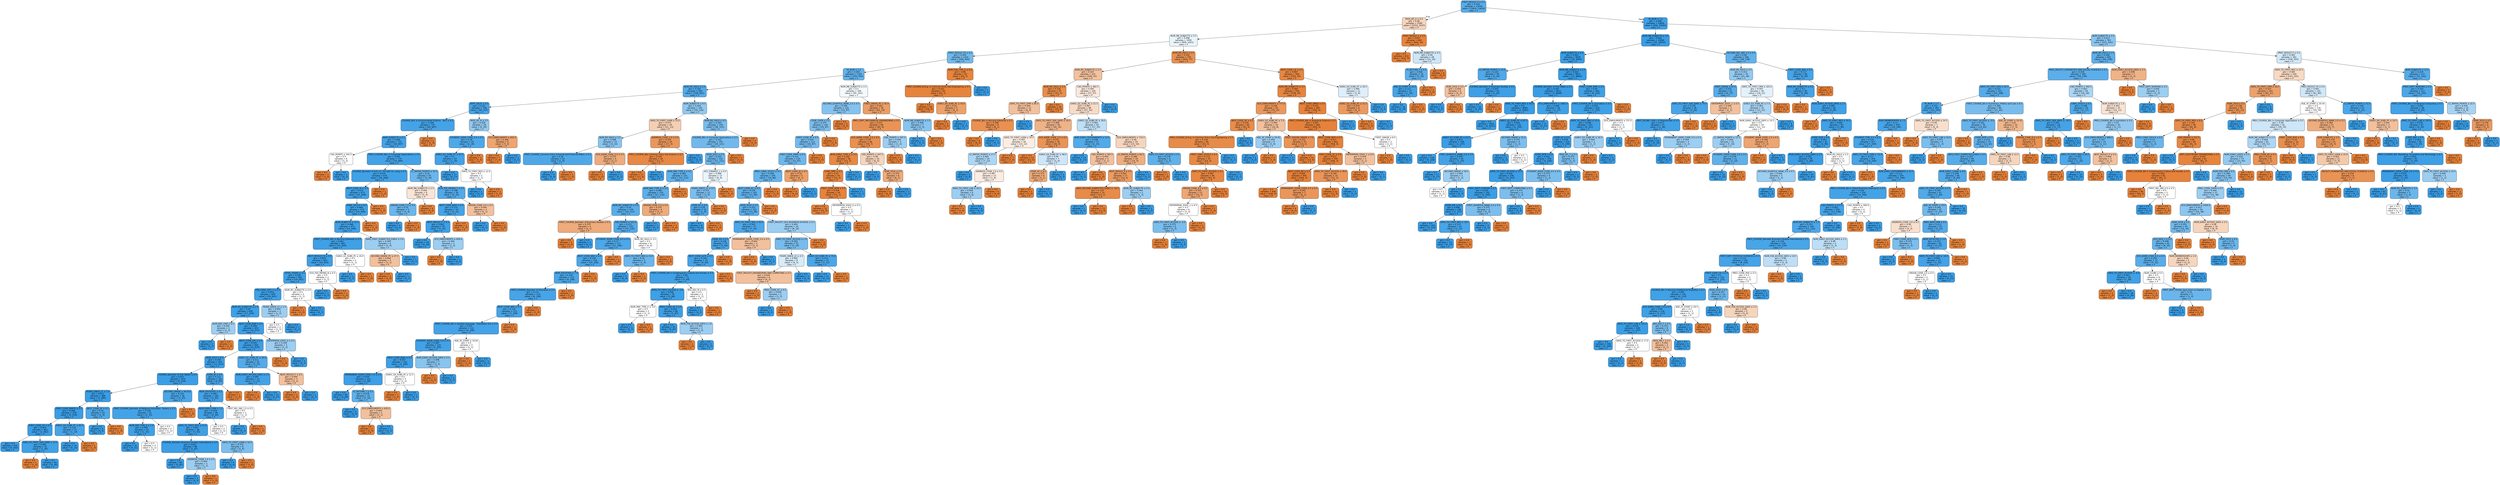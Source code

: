 digraph Tree {
node [shape=box, style="filled, rounded", color="black", fontname=helvetica] ;
edge [fontname=helvetica] ;
0 [label=<FIRST_RESULT_P &le; 0.5<br/>gini = 0.234<br/>samples = 13439<br/>value = [1819, 11620]<br/>class = F>, fillcolor="#399de5d7"] ;
1 [label=<PASS_M5_0 &le; 0.5<br/>gini = 0.48<br/>samples = 2590<br/>value = [1553, 1037]<br/>class = P>, fillcolor="#e5813955"] ;
0 -> 1 [labeldistance=2.5, labelangle=45, headlabel="True"] ;
2 [label=<NUM_M8_SUBJECTS &le; 4.5<br/>gini = 0.498<br/>samples = 1930<br/>value = [909, 1021]<br/>class = F>, fillcolor="#399de51c"] ;
1 -> 2 ;
3 [label=<FIRST_RESULT_F0 &le; 0.5<br/>gini = 0.343<br/>samples = 1210<br/>value = [266, 944]<br/>class = F>, fillcolor="#399de5b7"] ;
2 -> 3 ;
4 [label=<YR_NUM &le; 1.5<br/>gini = 0.292<br/>samples = 1145<br/>value = [203, 942]<br/>class = F>, fillcolor="#399de5c8"] ;
3 -> 4 ;
5 [label=<NUM_M5_FAILS &le; 2.5<br/>gini = 0.202<br/>samples = 949<br/>value = [108, 841]<br/>class = F>, fillcolor="#399de5de"] ;
4 -> 5 ;
6 [label=<DEPT_SALIS &le; 0.5<br/>gini = 0.121<br/>samples = 756<br/>value = [49, 707]<br/>class = F>, fillcolor="#399de5ed"] ;
5 -> 6 ;
7 [label=<COURSE_BSc in Environmental Science   Tech &le; 0.5<br/>gini = 0.104<br/>samples = 727<br/>value = [40, 687]<br/>class = F>, fillcolor="#399de5f0"] ;
6 -> 7 ;
8 [label=<NUM_SUBJECTS &le; 6.5<br/>gini = 0.099<br/>samples = 725<br/>value = [38, 687]<br/>class = F>, fillcolor="#399de5f1"] ;
7 -> 8 ;
9 [label=<CAO_POINTS &le; 342.5<br/>gini = 0.5<br/>samples = 6<br/>value = [3, 3]<br/>class = P>, fillcolor="#e5813900"] ;
8 -> 9 ;
10 [label=<gini = 0.0<br/>samples = 3<br/>value = [3, 0]<br/>class = P>, fillcolor="#e58139ff"] ;
9 -> 10 ;
11 [label=<gini = 0.0<br/>samples = 3<br/>value = [0, 3]<br/>class = F>, fillcolor="#399de5ff"] ;
9 -> 11 ;
12 [label=<FIRST_COURSE_BSc in Computer Applications &le; 0.5<br/>gini = 0.093<br/>samples = 719<br/>value = [35, 684]<br/>class = F>, fillcolor="#399de5f2"] ;
8 -> 12 ;
13 [label=<COURSE_Bachelor of Arts J.H. Pol with Int. Lang &le; 0.5<br/>gini = 0.074<br/>samples = 674<br/>value = [26, 648]<br/>class = F>, fillcolor="#399de5f5"] ;
12 -> 13 ;
14 [label=<NEXT_CODE_IR &le; 0.5<br/>gini = 0.072<br/>samples = 673<br/>value = [25, 648]<br/>class = F>, fillcolor="#399de5f5"] ;
13 -> 14 ;
15 [label=<CANX_2015.0 &le; 0.5<br/>gini = 0.069<br/>samples = 672<br/>value = [24, 648]<br/>class = F>, fillcolor="#399de5f6"] ;
14 -> 15 ;
16 [label=<NUM_SUBJECTS &le; 15.5<br/>gini = 0.066<br/>samples = 671<br/>value = [23, 648]<br/>class = F>, fillcolor="#399de5f6"] ;
15 -> 16 ;
17 [label=<FIRST_COURSE_BSc in Nursing (General) &le; 0.5<br/>gini = 0.061<br/>samples = 665<br/>value = [21, 644]<br/>class = F>, fillcolor="#399de5f7"] ;
16 -> 17 ;
18 [label=<NEXT_RESULT_F0 &le; 0.5<br/>gini = 0.059<br/>samples = 663<br/>value = [20, 643]<br/>class = F>, fillcolor="#399de5f7"] ;
17 -> 18 ;
19 [label=<TOTAL_YEARS &le; 3.5<br/>gini = 0.056<br/>samples = 661<br/>value = [19, 642]<br/>class = F>, fillcolor="#399de5f7"] ;
18 -> 19 ;
20 [label=<FEB_CANX_LEFT_Y &le; 0.5<br/>gini = 0.053<br/>samples = 659<br/>value = [18, 641]<br/>class = F>, fillcolor="#399de5f8"] ;
19 -> 20 ;
21 [label=<NUM_M1_SUBJECTS &le; 1.5<br/>gini = 0.05<br/>samples = 656<br/>value = [17, 639]<br/>class = F>, fillcolor="#399de5f8"] ;
20 -> 21 ;
22 [label=<NUM_MAY_CRM &le; 0.5<br/>gini = 0.444<br/>samples = 3<br/>value = [1, 2]<br/>class = F>, fillcolor="#399de57f"] ;
21 -> 22 ;
23 [label=<gini = 0.0<br/>samples = 2<br/>value = [0, 2]<br/>class = F>, fillcolor="#399de5ff"] ;
22 -> 23 ;
24 [label=<gini = 0.0<br/>samples = 1<br/>value = [1, 0]<br/>class = P>, fillcolor="#e58139ff"] ;
22 -> 24 ;
25 [label=<NEXT_CODE_BAJP &le; 0.5<br/>gini = 0.048<br/>samples = 653<br/>value = [16, 637]<br/>class = F>, fillcolor="#399de5f9"] ;
21 -> 25 ;
26 [label=<NEXT_CODE_EPL &le; 0.5<br/>gini = 0.045<br/>samples = 650<br/>value = [15, 635]<br/>class = F>, fillcolor="#399de5f9"] ;
25 -> 26 ;
27 [label=<YEAR_2015 &le; 0.5<br/>gini = 0.038<br/>samples = 625<br/>value = [12, 613]<br/>class = F>, fillcolor="#399de5fa"] ;
26 -> 27 ;
28 [label=<COURSE_Bachelor of Arts (BAJH) &le; 0.5<br/>gini = 0.023<br/>samples = 524<br/>value = [6, 518]<br/>class = F>, fillcolor="#399de5fc"] ;
27 -> 28 ;
29 [label=<YEARS_SINCE_LC &le; 3.5<br/>gini = 0.012<br/>samples = 488<br/>value = [3, 485]<br/>class = F>, fillcolor="#399de5fd"] ;
28 -> 29 ;
30 [label=<FIRST_CODE_MINTD &le; 0.5<br/>gini = 0.008<br/>samples = 478<br/>value = [2, 476]<br/>class = F>, fillcolor="#399de5fe"] ;
29 -> 30 ;
31 [label=<FIRST_CODE_CE &le; 0.5<br/>gini = 0.004<br/>samples = 463<br/>value = [1, 462]<br/>class = F>, fillcolor="#399de5fe"] ;
30 -> 31 ;
32 [label=<gini = 0.0<br/>samples = 432<br/>value = [0, 432]<br/>class = F>, fillcolor="#399de5ff"] ;
31 -> 32 ;
33 [label=<DAYS_TO_FIRST_DUE_DATE &le; 13.5<br/>gini = 0.062<br/>samples = 31<br/>value = [1, 30]<br/>class = F>, fillcolor="#399de5f6"] ;
31 -> 33 ;
34 [label=<gini = 0.0<br/>samples = 1<br/>value = [1, 0]<br/>class = P>, fillcolor="#e58139ff"] ;
33 -> 34 ;
35 [label=<gini = 0.0<br/>samples = 30<br/>value = [0, 30]<br/>class = F>, fillcolor="#399de5ff"] ;
33 -> 35 ;
36 [label=<EARLY_Q4_SUBS_PC &le; 83.5<br/>gini = 0.124<br/>samples = 15<br/>value = [1, 14]<br/>class = F>, fillcolor="#399de5ed"] ;
30 -> 36 ;
37 [label=<gini = 0.0<br/>samples = 14<br/>value = [0, 14]<br/>class = F>, fillcolor="#399de5ff"] ;
36 -> 37 ;
38 [label=<gini = 0.0<br/>samples = 1<br/>value = [1, 0]<br/>class = P>, fillcolor="#e58139ff"] ;
36 -> 38 ;
39 [label=<NEXT_CODE_AF &le; 0.5<br/>gini = 0.18<br/>samples = 10<br/>value = [1, 9]<br/>class = F>, fillcolor="#399de5e3"] ;
29 -> 39 ;
40 [label=<gini = 0.0<br/>samples = 9<br/>value = [0, 9]<br/>class = F>, fillcolor="#399de5ff"] ;
39 -> 40 ;
41 [label=<gini = 0.0<br/>samples = 1<br/>value = [1, 0]<br/>class = P>, fillcolor="#e58139ff"] ;
39 -> 41 ;
42 [label=<SECOND_GRADE &le; 40.652<br/>gini = 0.153<br/>samples = 36<br/>value = [3, 33]<br/>class = F>, fillcolor="#399de5e8"] ;
28 -> 42 ;
43 [label=<FIRST_COURSE_Bachelor of Religious Education  History &le; 0.5<br/>gini = 0.108<br/>samples = 35<br/>value = [2, 33]<br/>class = F>, fillcolor="#399de5f0"] ;
42 -> 43 ;
44 [label=<NUM_MAY_TYPE_S &le; 1.0<br/>gini = 0.059<br/>samples = 33<br/>value = [1, 32]<br/>class = F>, fillcolor="#399de5f7"] ;
43 -> 44 ;
45 [label=<gini = 0.0<br/>samples = 31<br/>value = [0, 31]<br/>class = F>, fillcolor="#399de5ff"] ;
44 -> 45 ;
46 [label=<gini = 0.5<br/>samples = 2<br/>value = [1, 1]<br/>class = P>, fillcolor="#e5813900"] ;
44 -> 46 ;
47 [label=<gini = 0.5<br/>samples = 2<br/>value = [1, 1]<br/>class = P>, fillcolor="#e5813900"] ;
43 -> 47 ;
48 [label=<gini = 0.0<br/>samples = 1<br/>value = [1, 0]<br/>class = P>, fillcolor="#e58139ff"] ;
42 -> 48 ;
49 [label=<CODE_JR &le; 0.5<br/>gini = 0.112<br/>samples = 101<br/>value = [6, 95]<br/>class = F>, fillcolor="#399de5ef"] ;
27 -> 49 ;
50 [label=<NUM_SOCIETIES &le; 6.5<br/>gini = 0.095<br/>samples = 100<br/>value = [5, 95]<br/>class = F>, fillcolor="#399de5f2"] ;
49 -> 50 ;
51 [label=<NUM_EARLY_CRM &le; 1.5<br/>gini = 0.078<br/>samples = 98<br/>value = [4, 94]<br/>class = F>, fillcolor="#399de5f4"] ;
50 -> 51 ;
52 [label=<DAYS_TO_FIRST_REG &le; 21.0<br/>gini = 0.061<br/>samples = 96<br/>value = [3, 93]<br/>class = F>, fillcolor="#399de5f7"] ;
51 -> 52 ;
53 [label=<COURSE_Bachelor Business Studies International &le; 0.5<br/>gini = 0.022<br/>samples = 88<br/>value = [1, 87]<br/>class = F>, fillcolor="#399de5fc"] ;
52 -> 53 ;
54 [label=<gini = 0.0<br/>samples = 85<br/>value = [0, 85]<br/>class = F>, fillcolor="#399de5ff"] ;
53 -> 54 ;
55 [label=<ADDRESS_CODE_1.0 &le; 0.5<br/>gini = 0.444<br/>samples = 3<br/>value = [1, 2]<br/>class = F>, fillcolor="#399de57f"] ;
53 -> 55 ;
56 [label=<gini = 0.0<br/>samples = 2<br/>value = [0, 2]<br/>class = F>, fillcolor="#399de5ff"] ;
55 -> 56 ;
57 [label=<gini = 0.0<br/>samples = 1<br/>value = [1, 0]<br/>class = P>, fillcolor="#e58139ff"] ;
55 -> 57 ;
58 [label=<DAYS_TO_FIRST_LOAN &le; 52.0<br/>gini = 0.375<br/>samples = 8<br/>value = [2, 6]<br/>class = F>, fillcolor="#399de5aa"] ;
52 -> 58 ;
59 [label=<gini = 0.0<br/>samples = 6<br/>value = [0, 6]<br/>class = F>, fillcolor="#399de5ff"] ;
58 -> 59 ;
60 [label=<gini = 0.0<br/>samples = 2<br/>value = [2, 0]<br/>class = P>, fillcolor="#e58139ff"] ;
58 -> 60 ;
61 [label=<gini = 0.5<br/>samples = 2<br/>value = [1, 1]<br/>class = P>, fillcolor="#e5813900"] ;
51 -> 61 ;
62 [label=<FIRST_REL_IND_1.0 &le; 0.5<br/>gini = 0.5<br/>samples = 2<br/>value = [1, 1]<br/>class = P>, fillcolor="#e5813900"] ;
50 -> 62 ;
63 [label=<gini = 0.0<br/>samples = 1<br/>value = [0, 1]<br/>class = F>, fillcolor="#399de5ff"] ;
62 -> 63 ;
64 [label=<gini = 0.0<br/>samples = 1<br/>value = [1, 0]<br/>class = P>, fillcolor="#e58139ff"] ;
62 -> 64 ;
65 [label=<gini = 0.0<br/>samples = 1<br/>value = [1, 0]<br/>class = P>, fillcolor="#e58139ff"] ;
49 -> 65 ;
66 [label=<EARLY_Q1_SUBS_PC &le; 50.0<br/>gini = 0.211<br/>samples = 25<br/>value = [3, 22]<br/>class = F>, fillcolor="#399de5dc"] ;
26 -> 66 ;
67 [label=<NUM_EARLY_ACCESS_DAYS &le; 2.5<br/>gini = 0.087<br/>samples = 22<br/>value = [1, 21]<br/>class = F>, fillcolor="#399de5f3"] ;
66 -> 67 ;
68 [label=<gini = 0.0<br/>samples = 1<br/>value = [1, 0]<br/>class = P>, fillcolor="#e58139ff"] ;
67 -> 68 ;
69 [label=<gini = 0.0<br/>samples = 21<br/>value = [0, 21]<br/>class = F>, fillcolor="#399de5ff"] ;
67 -> 69 ;
70 [label=<NEXT_RESULT_F &le; 0.5<br/>gini = 0.444<br/>samples = 3<br/>value = [2, 1]<br/>class = P>, fillcolor="#e581397f"] ;
66 -> 70 ;
71 [label=<gini = 0.0<br/>samples = 2<br/>value = [2, 0]<br/>class = P>, fillcolor="#e58139ff"] ;
70 -> 71 ;
72 [label=<gini = 0.0<br/>samples = 1<br/>value = [0, 1]<br/>class = F>, fillcolor="#399de5ff"] ;
70 -> 72 ;
73 [label=<ENTERPRISE_ESOC_0 &le; 0.5<br/>gini = 0.444<br/>samples = 3<br/>value = [1, 2]<br/>class = F>, fillcolor="#399de57f"] ;
25 -> 73 ;
74 [label=<gini = 0.0<br/>samples = 1<br/>value = [1, 0]<br/>class = P>, fillcolor="#e58139ff"] ;
73 -> 74 ;
75 [label=<gini = 0.0<br/>samples = 2<br/>value = [0, 2]<br/>class = F>, fillcolor="#399de5ff"] ;
73 -> 75 ;
76 [label=<YEARS_SINCE_LC &le; 1.5<br/>gini = 0.444<br/>samples = 3<br/>value = [1, 2]<br/>class = F>, fillcolor="#399de57f"] ;
20 -> 76 ;
77 [label=<gini = 0.5<br/>samples = 2<br/>value = [1, 1]<br/>class = P>, fillcolor="#e5813900"] ;
76 -> 77 ;
78 [label=<gini = 0.0<br/>samples = 1<br/>value = [0, 1]<br/>class = F>, fillcolor="#399de5ff"] ;
76 -> 78 ;
79 [label=<NUM_M1_SUBJECTS &le; 4.0<br/>gini = 0.5<br/>samples = 2<br/>value = [1, 1]<br/>class = P>, fillcolor="#e5813900"] ;
19 -> 79 ;
80 [label=<gini = 0.0<br/>samples = 1<br/>value = [1, 0]<br/>class = P>, fillcolor="#e58139ff"] ;
79 -> 80 ;
81 [label=<gini = 0.0<br/>samples = 1<br/>value = [0, 1]<br/>class = F>, fillcolor="#399de5ff"] ;
79 -> 81 ;
82 [label=<SCH_FEE_PAYING_N &le; 0.5<br/>gini = 0.5<br/>samples = 2<br/>value = [1, 1]<br/>class = P>, fillcolor="#e5813900"] ;
18 -> 82 ;
83 [label=<gini = 0.0<br/>samples = 1<br/>value = [0, 1]<br/>class = F>, fillcolor="#399de5ff"] ;
82 -> 83 ;
84 [label=<gini = 0.0<br/>samples = 1<br/>value = [1, 0]<br/>class = P>, fillcolor="#e58139ff"] ;
82 -> 84 ;
85 [label=<EARLY_Q1_SUBS_PC &le; 20.0<br/>gini = 0.5<br/>samples = 2<br/>value = [1, 1]<br/>class = P>, fillcolor="#e5813900"] ;
17 -> 85 ;
86 [label=<gini = 0.0<br/>samples = 1<br/>value = [0, 1]<br/>class = F>, fillcolor="#399de5ff"] ;
85 -> 86 ;
87 [label=<gini = 0.0<br/>samples = 1<br/>value = [1, 0]<br/>class = P>, fillcolor="#e58139ff"] ;
85 -> 87 ;
88 [label=<DAYS_FIRST_SUBMITTED_EARLY &le; 2.0<br/>gini = 0.444<br/>samples = 6<br/>value = [2, 4]<br/>class = F>, fillcolor="#399de57f"] ;
16 -> 88 ;
89 [label=<SECOND_GRADE_PC &le; 27.5<br/>gini = 0.444<br/>samples = 3<br/>value = [2, 1]<br/>class = P>, fillcolor="#e581397f"] ;
88 -> 89 ;
90 [label=<gini = 0.0<br/>samples = 2<br/>value = [2, 0]<br/>class = P>, fillcolor="#e58139ff"] ;
89 -> 90 ;
91 [label=<gini = 0.0<br/>samples = 1<br/>value = [0, 1]<br/>class = F>, fillcolor="#399de5ff"] ;
89 -> 91 ;
92 [label=<gini = 0.0<br/>samples = 3<br/>value = [0, 3]<br/>class = F>, fillcolor="#399de5ff"] ;
88 -> 92 ;
93 [label=<gini = 0.0<br/>samples = 1<br/>value = [1, 0]<br/>class = P>, fillcolor="#e58139ff"] ;
15 -> 93 ;
94 [label=<gini = 0.0<br/>samples = 1<br/>value = [1, 0]<br/>class = P>, fillcolor="#e58139ff"] ;
14 -> 94 ;
95 [label=<gini = 0.0<br/>samples = 1<br/>value = [1, 0]<br/>class = P>, fillcolor="#e58139ff"] ;
13 -> 95 ;
96 [label=<LC_MATHS_POINTS &le; 32.5<br/>gini = 0.32<br/>samples = 45<br/>value = [9, 36]<br/>class = F>, fillcolor="#399de5bf"] ;
12 -> 96 ;
97 [label=<NUM_M8_SUBJECTS &le; 2.5<br/>gini = 0.494<br/>samples = 9<br/>value = [5, 4]<br/>class = P>, fillcolor="#e5813933"] ;
96 -> 97 ;
98 [label=<ORIGIN_CODE_5.0 &le; 0.5<br/>gini = 0.32<br/>samples = 5<br/>value = [1, 4]<br/>class = F>, fillcolor="#399de5bf"] ;
97 -> 98 ;
99 [label=<gini = 0.0<br/>samples = 4<br/>value = [0, 4]<br/>class = F>, fillcolor="#399de5ff"] ;
98 -> 99 ;
100 [label=<gini = 0.0<br/>samples = 1<br/>value = [1, 0]<br/>class = P>, fillcolor="#e58139ff"] ;
98 -> 100 ;
101 [label=<gini = 0.0<br/>samples = 4<br/>value = [4, 0]<br/>class = P>, fillcolor="#e58139ff"] ;
97 -> 101 ;
102 [label=<SCH_FEE_PAYING_Y &le; 0.5<br/>gini = 0.198<br/>samples = 36<br/>value = [4, 32]<br/>class = F>, fillcolor="#399de5df"] ;
96 -> 102 ;
103 [label=<NEXT_CODE_BAJH &le; 0.5<br/>gini = 0.114<br/>samples = 33<br/>value = [2, 31]<br/>class = F>, fillcolor="#399de5ef"] ;
102 -> 103 ;
104 [label=<NEXT_RESULT_F &le; 0.5<br/>gini = 0.061<br/>samples = 32<br/>value = [1, 31]<br/>class = F>, fillcolor="#399de5f7"] ;
103 -> 104 ;
105 [label=<gini = 0.0<br/>samples = 29<br/>value = [0, 29]<br/>class = F>, fillcolor="#399de5ff"] ;
104 -> 105 ;
106 [label=<SCH_ENROLMENTS &le; 659.0<br/>gini = 0.444<br/>samples = 3<br/>value = [1, 2]<br/>class = F>, fillcolor="#399de57f"] ;
104 -> 106 ;
107 [label=<gini = 0.0<br/>samples = 1<br/>value = [1, 0]<br/>class = P>, fillcolor="#e58139ff"] ;
106 -> 107 ;
108 [label=<gini = 0.0<br/>samples = 2<br/>value = [0, 2]<br/>class = F>, fillcolor="#399de5ff"] ;
106 -> 108 ;
109 [label=<gini = 0.0<br/>samples = 1<br/>value = [1, 0]<br/>class = P>, fillcolor="#e58139ff"] ;
103 -> 109 ;
110 [label=<ORIGIN_CODE_4.0 &le; 0.5<br/>gini = 0.444<br/>samples = 3<br/>value = [2, 1]<br/>class = P>, fillcolor="#e581397f"] ;
102 -> 110 ;
111 [label=<gini = 0.0<br/>samples = 1<br/>value = [0, 1]<br/>class = F>, fillcolor="#399de5ff"] ;
110 -> 111 ;
112 [label=<gini = 0.0<br/>samples = 2<br/>value = [2, 0]<br/>class = P>, fillcolor="#e58139ff"] ;
110 -> 112 ;
113 [label=<gini = 0.0<br/>samples = 2<br/>value = [2, 0]<br/>class = P>, fillcolor="#e58139ff"] ;
7 -> 113 ;
114 [label=<PASS_M1_N &le; 0.5<br/>gini = 0.428<br/>samples = 29<br/>value = [9, 20]<br/>class = F>, fillcolor="#399de58c"] ;
6 -> 114 ;
115 [label=<STUDENT_ADDR_CODE_5.0 &le; 0.5<br/>gini = 0.18<br/>samples = 20<br/>value = [2, 18]<br/>class = F>, fillcolor="#399de5e3"] ;
114 -> 115 ;
116 [label=<EARLY_Q1_SUBS_PC &le; 87.5<br/>gini = 0.1<br/>samples = 19<br/>value = [1, 18]<br/>class = F>, fillcolor="#399de5f1"] ;
115 -> 116 ;
117 [label=<gini = 0.0<br/>samples = 17<br/>value = [0, 17]<br/>class = F>, fillcolor="#399de5ff"] ;
116 -> 117 ;
118 [label=<DAYS_TO_FIRST_REG &le; 12.0<br/>gini = 0.5<br/>samples = 2<br/>value = [1, 1]<br/>class = P>, fillcolor="#e5813900"] ;
116 -> 118 ;
119 [label=<gini = 0.0<br/>samples = 1<br/>value = [0, 1]<br/>class = F>, fillcolor="#399de5ff"] ;
118 -> 119 ;
120 [label=<gini = 0.0<br/>samples = 1<br/>value = [1, 0]<br/>class = P>, fillcolor="#e58139ff"] ;
118 -> 120 ;
121 [label=<gini = 0.0<br/>samples = 1<br/>value = [1, 0]<br/>class = P>, fillcolor="#e58139ff"] ;
115 -> 121 ;
122 [label=<SCH_ENROLMENTS &le; 820.5<br/>gini = 0.346<br/>samples = 9<br/>value = [7, 2]<br/>class = P>, fillcolor="#e58139b6"] ;
114 -> 122 ;
123 [label=<gini = 0.0<br/>samples = 7<br/>value = [7, 0]<br/>class = P>, fillcolor="#e58139ff"] ;
122 -> 123 ;
124 [label=<gini = 0.0<br/>samples = 2<br/>value = [0, 2]<br/>class = F>, fillcolor="#399de5ff"] ;
122 -> 124 ;
125 [label=<NUM_SUBJECTS &le; 9.5<br/>gini = 0.424<br/>samples = 193<br/>value = [59, 134]<br/>class = F>, fillcolor="#399de58f"] ;
5 -> 125 ;
126 [label=<DAYS_TO_FIRST_LOAN &le; 15.0<br/>gini = 0.472<br/>samples = 34<br/>value = [21, 13]<br/>class = P>, fillcolor="#e5813961"] ;
125 -> 126 ;
127 [label=<NUM_M5_FAILS &le; 3.5<br/>gini = 0.408<br/>samples = 14<br/>value = [4, 10]<br/>class = F>, fillcolor="#399de599"] ;
126 -> 127 ;
128 [label=<FIRST_COURSE_Common Entry Actuarial and Financial Maths &le; 0.5<br/>gini = 0.18<br/>samples = 10<br/>value = [1, 9]<br/>class = F>, fillcolor="#399de5e3"] ;
127 -> 128 ;
129 [label=<gini = 0.0<br/>samples = 9<br/>value = [0, 9]<br/>class = F>, fillcolor="#399de5ff"] ;
128 -> 129 ;
130 [label=<gini = 0.0<br/>samples = 1<br/>value = [1, 0]<br/>class = P>, fillcolor="#e58139ff"] ;
128 -> 130 ;
131 [label=<SCH_ADDR_CODE_4.0 &le; 0.5<br/>gini = 0.375<br/>samples = 4<br/>value = [3, 1]<br/>class = P>, fillcolor="#e58139aa"] ;
127 -> 131 ;
132 [label=<gini = 0.0<br/>samples = 3<br/>value = [3, 0]<br/>class = P>, fillcolor="#e58139ff"] ;
131 -> 132 ;
133 [label=<gini = 0.0<br/>samples = 1<br/>value = [0, 1]<br/>class = F>, fillcolor="#399de5ff"] ;
131 -> 133 ;
134 [label=<ADDRESS_CODE_1.0 &le; 0.5<br/>gini = 0.255<br/>samples = 20<br/>value = [17, 3]<br/>class = P>, fillcolor="#e58139d2"] ;
126 -> 134 ;
135 [label=<FIRST_COURSE_BSc Common Entry into Science &le; 0.5<br/>gini = 0.105<br/>samples = 18<br/>value = [17, 1]<br/>class = P>, fillcolor="#e58139f0"] ;
134 -> 135 ;
136 [label=<gini = 0.0<br/>samples = 17<br/>value = [17, 0]<br/>class = P>, fillcolor="#e58139ff"] ;
135 -> 136 ;
137 [label=<gini = 0.0<br/>samples = 1<br/>value = [0, 1]<br/>class = F>, fillcolor="#399de5ff"] ;
135 -> 137 ;
138 [label=<gini = 0.0<br/>samples = 2<br/>value = [0, 2]<br/>class = F>, fillcolor="#399de5ff"] ;
134 -> 138 ;
139 [label=<NUM_M5_FAILS &le; 4.5<br/>gini = 0.364<br/>samples = 159<br/>value = [38, 121]<br/>class = F>, fillcolor="#399de5af"] ;
125 -> 139 ;
140 [label=<COURSE_BSc in Computer Applications &le; 0.5<br/>gini = 0.342<br/>samples = 155<br/>value = [34, 121]<br/>class = F>, fillcolor="#399de5b7"] ;
139 -> 140 ;
141 [label=<YEAR_2015 &le; 0.5<br/>gini = 0.325<br/>samples = 152<br/>value = [31, 121]<br/>class = F>, fillcolor="#399de5be"] ;
140 -> 141 ;
142 [label=<NUM_MAY_TYPE_E &le; 0.5<br/>gini = 0.283<br/>samples = 135<br/>value = [23, 112]<br/>class = F>, fillcolor="#399de5cb"] ;
141 -> 142 ;
143 [label=<NUM_MAY_TYPE_A &le; 2.5<br/>gini = 0.266<br/>samples = 133<br/>value = [21, 112]<br/>class = F>, fillcolor="#399de5cf"] ;
142 -> 143 ;
144 [label=<NUM_M5_SUBJECTS &le; 5.5<br/>gini = 0.24<br/>samples = 129<br/>value = [18, 111]<br/>class = F>, fillcolor="#399de5d6"] ;
143 -> 144 ;
145 [label=<FIRST_COURSE_Bachelor of Business Studies &le; 0.5<br/>gini = 0.375<br/>samples = 4<br/>value = [3, 1]<br/>class = P>, fillcolor="#e58139aa"] ;
144 -> 145 ;
146 [label=<gini = 0.0<br/>samples = 3<br/>value = [3, 0]<br/>class = P>, fillcolor="#e58139ff"] ;
145 -> 146 ;
147 [label=<gini = 0.0<br/>samples = 1<br/>value = [0, 1]<br/>class = F>, fillcolor="#399de5ff"] ;
145 -> 147 ;
148 [label=<CAO_POINTS &le; 512.5<br/>gini = 0.211<br/>samples = 125<br/>value = [15, 110]<br/>class = F>, fillcolor="#399de5dc"] ;
144 -> 148 ;
149 [label=<STUDENT_ADDR_CODE_0.0 &le; 0.5<br/>gini = 0.17<br/>samples = 117<br/>value = [11, 106]<br/>class = F>, fillcolor="#399de5e5"] ;
148 -> 149 ;
150 [label=<NEXT_CODE_BRH &le; 0.5<br/>gini = 0.158<br/>samples = 116<br/>value = [10, 106]<br/>class = F>, fillcolor="#399de5e7"] ;
149 -> 150 ;
151 [label=<NUM_SOCIETIES &le; 7.0<br/>gini = 0.144<br/>samples = 115<br/>value = [9, 106]<br/>class = F>, fillcolor="#399de5e9"] ;
150 -> 151 ;
152 [label=<FIRST_COURSE_Bachelor of Education &le; 0.5<br/>gini = 0.131<br/>samples = 114<br/>value = [8, 106]<br/>class = F>, fillcolor="#399de5ec"] ;
151 -> 152 ;
153 [label=<NEXT_CODE_BRE &le; 0.5<br/>gini = 0.116<br/>samples = 113<br/>value = [7, 106]<br/>class = F>, fillcolor="#399de5ee"] ;
152 -> 153 ;
154 [label=<FIRST_COURSE_BA in Applied Language   Translation Stu &le; 0.5<br/>gini = 0.101<br/>samples = 112<br/>value = [6, 106]<br/>class = F>, fillcolor="#399de5f1"] ;
153 -> 154 ;
155 [label=<STUDENT_ADDR_CODE_5.0 &le; 0.5<br/>gini = 0.087<br/>samples = 110<br/>value = [5, 105]<br/>class = F>, fillcolor="#399de5f3"] ;
154 -> 155 ;
156 [label=<FIRST_CODE_BAJH &le; 0.5<br/>gini = 0.057<br/>samples = 103<br/>value = [3, 100]<br/>class = F>, fillcolor="#399de5f7"] ;
155 -> 156 ;
157 [label=<PERMANENT_ADDR_CODE_7.0 &le; 0.5<br/>gini = 0.039<br/>samples = 101<br/>value = [2, 99]<br/>class = F>, fillcolor="#399de5fa"] ;
156 -> 157 ;
158 [label=<gini = 0.0<br/>samples = 89<br/>value = [0, 89]<br/>class = F>, fillcolor="#399de5ff"] ;
157 -> 158 ;
159 [label=<Y2_RETURN_Y &le; 0.5<br/>gini = 0.278<br/>samples = 12<br/>value = [2, 10]<br/>class = F>, fillcolor="#399de5cc"] ;
157 -> 159 ;
160 [label=<gini = 0.0<br/>samples = 9<br/>value = [0, 9]<br/>class = F>, fillcolor="#399de5ff"] ;
159 -> 160 ;
161 [label=<SCH_ENROLMENTS &le; 420.0<br/>gini = 0.444<br/>samples = 3<br/>value = [2, 1]<br/>class = P>, fillcolor="#e581397f"] ;
159 -> 161 ;
162 [label=<gini = 0.0<br/>samples = 2<br/>value = [2, 0]<br/>class = P>, fillcolor="#e58139ff"] ;
161 -> 162 ;
163 [label=<gini = 0.0<br/>samples = 1<br/>value = [0, 1]<br/>class = F>, fillcolor="#399de5ff"] ;
161 -> 163 ;
164 [label=<EARLY_Q4_SUBS_PC &le; 12.5<br/>gini = 0.5<br/>samples = 2<br/>value = [1, 1]<br/>class = P>, fillcolor="#e5813900"] ;
156 -> 164 ;
165 [label=<gini = 0.0<br/>samples = 1<br/>value = [1, 0]<br/>class = P>, fillcolor="#e58139ff"] ;
164 -> 165 ;
166 [label=<gini = 0.0<br/>samples = 1<br/>value = [0, 1]<br/>class = F>, fillcolor="#399de5ff"] ;
164 -> 166 ;
167 [label=<NUM_EARLY_ACCESS_DAYS &le; 5.5<br/>gini = 0.408<br/>samples = 7<br/>value = [2, 5]<br/>class = F>, fillcolor="#399de599"] ;
155 -> 167 ;
168 [label=<gini = 0.0<br/>samples = 2<br/>value = [2, 0]<br/>class = P>, fillcolor="#e58139ff"] ;
167 -> 168 ;
169 [label=<gini = 0.0<br/>samples = 5<br/>value = [0, 5]<br/>class = F>, fillcolor="#399de5ff"] ;
167 -> 169 ;
170 [label=<AGE_AT_START &le; 19.05<br/>gini = 0.5<br/>samples = 2<br/>value = [1, 1]<br/>class = P>, fillcolor="#e5813900"] ;
154 -> 170 ;
171 [label=<gini = 0.0<br/>samples = 1<br/>value = [1, 0]<br/>class = P>, fillcolor="#e58139ff"] ;
170 -> 171 ;
172 [label=<gini = 0.0<br/>samples = 1<br/>value = [0, 1]<br/>class = F>, fillcolor="#399de5ff"] ;
170 -> 172 ;
173 [label=<gini = 0.0<br/>samples = 1<br/>value = [1, 0]<br/>class = P>, fillcolor="#e58139ff"] ;
153 -> 173 ;
174 [label=<gini = 0.0<br/>samples = 1<br/>value = [1, 0]<br/>class = P>, fillcolor="#e58139ff"] ;
152 -> 174 ;
175 [label=<gini = 0.0<br/>samples = 1<br/>value = [1, 0]<br/>class = P>, fillcolor="#e58139ff"] ;
151 -> 175 ;
176 [label=<gini = 0.0<br/>samples = 1<br/>value = [1, 0]<br/>class = P>, fillcolor="#e58139ff"] ;
150 -> 176 ;
177 [label=<gini = 0.0<br/>samples = 1<br/>value = [1, 0]<br/>class = P>, fillcolor="#e58139ff"] ;
149 -> 177 ;
178 [label=<NUM_M5_FAILS &le; 3.5<br/>gini = 0.5<br/>samples = 8<br/>value = [4, 4]<br/>class = P>, fillcolor="#e5813900"] ;
148 -> 178 ;
179 [label=<DAYS_TO_FIRST_REG &le; 13.0<br/>gini = 0.32<br/>samples = 5<br/>value = [1, 4]<br/>class = F>, fillcolor="#399de5bf"] ;
178 -> 179 ;
180 [label=<gini = 0.0<br/>samples = 4<br/>value = [0, 4]<br/>class = F>, fillcolor="#399de5ff"] ;
179 -> 180 ;
181 [label=<gini = 0.0<br/>samples = 1<br/>value = [1, 0]<br/>class = P>, fillcolor="#e58139ff"] ;
179 -> 181 ;
182 [label=<gini = 0.0<br/>samples = 3<br/>value = [3, 0]<br/>class = P>, fillcolor="#e58139ff"] ;
178 -> 182 ;
183 [label=<ORIGIN_CODE_5.0 &le; 0.5<br/>gini = 0.375<br/>samples = 4<br/>value = [3, 1]<br/>class = P>, fillcolor="#e58139aa"] ;
143 -> 183 ;
184 [label=<gini = 0.0<br/>samples = 1<br/>value = [0, 1]<br/>class = F>, fillcolor="#399de5ff"] ;
183 -> 184 ;
185 [label=<gini = 0.0<br/>samples = 3<br/>value = [3, 0]<br/>class = P>, fillcolor="#e58139ff"] ;
183 -> 185 ;
186 [label=<gini = 0.0<br/>samples = 2<br/>value = [2, 0]<br/>class = P>, fillcolor="#e58139ff"] ;
142 -> 186 ;
187 [label=<ACC_FINANCE_1 &le; 0.5<br/>gini = 0.498<br/>samples = 17<br/>value = [8, 9]<br/>class = F>, fillcolor="#399de51c"] ;
141 -> 187 ;
188 [label=<YEARS_SINCE_LC &le; 0.5<br/>gini = 0.375<br/>samples = 12<br/>value = [3, 9]<br/>class = F>, fillcolor="#399de5aa"] ;
187 -> 188 ;
189 [label=<CODE_EC &le; 0.5<br/>gini = 0.18<br/>samples = 10<br/>value = [1, 9]<br/>class = F>, fillcolor="#399de5e3"] ;
188 -> 189 ;
190 [label=<gini = 0.0<br/>samples = 9<br/>value = [0, 9]<br/>class = F>, fillcolor="#399de5ff"] ;
189 -> 190 ;
191 [label=<gini = 0.0<br/>samples = 1<br/>value = [1, 0]<br/>class = P>, fillcolor="#e58139ff"] ;
189 -> 191 ;
192 [label=<gini = 0.0<br/>samples = 2<br/>value = [2, 0]<br/>class = P>, fillcolor="#e58139ff"] ;
188 -> 192 ;
193 [label=<gini = 0.0<br/>samples = 5<br/>value = [5, 0]<br/>class = P>, fillcolor="#e58139ff"] ;
187 -> 193 ;
194 [label=<gini = 0.0<br/>samples = 3<br/>value = [3, 0]<br/>class = P>, fillcolor="#e58139ff"] ;
140 -> 194 ;
195 [label=<gini = 0.0<br/>samples = 4<br/>value = [4, 0]<br/>class = P>, fillcolor="#e58139ff"] ;
139 -> 195 ;
196 [label=<NUM_M8_SUBJECTS &le; 2.5<br/>gini = 0.5<br/>samples = 196<br/>value = [95, 101]<br/>class = F>, fillcolor="#399de50f"] ;
4 -> 196 ;
197 [label=<SECOND_QUARTILE_RANK_2.0 &le; 0.5<br/>gini = 0.399<br/>samples = 120<br/>value = [33, 87]<br/>class = F>, fillcolor="#399de59e"] ;
196 -> 197 ;
198 [label=<CODE_CAFM &le; 0.5<br/>gini = 0.375<br/>samples = 116<br/>value = [29, 87]<br/>class = F>, fillcolor="#399de5aa"] ;
197 -> 198 ;
199 [label=<FIRST_CODE_IR &le; 0.5<br/>gini = 0.354<br/>samples = 113<br/>value = [26, 87]<br/>class = F>, fillcolor="#399de5b3"] ;
198 -> 199 ;
200 [label=<FIRST_CODE_AMPS &le; 0.5<br/>gini = 0.331<br/>samples = 110<br/>value = [23, 87]<br/>class = F>, fillcolor="#399de5bc"] ;
199 -> 200 ;
201 [label=<PREV_CANX_2016.0 &le; 0.5<br/>gini = 0.296<br/>samples = 105<br/>value = [19, 86]<br/>class = F>, fillcolor="#399de5c7"] ;
200 -> 201 ;
202 [label=<NEXT_CODE_EC &le; 0.5<br/>gini = 0.276<br/>samples = 103<br/>value = [17, 86]<br/>class = F>, fillcolor="#399de5cd"] ;
201 -> 202 ;
203 [label=<YEAR_2014 &le; 0.5<br/>gini = 0.253<br/>samples = 101<br/>value = [15, 86]<br/>class = F>, fillcolor="#399de5d3"] ;
202 -> 203 ;
204 [label=<DAYS_TO_FIRST_REG &le; 92.0<br/>gini = 0.165<br/>samples = 77<br/>value = [7, 70]<br/>class = F>, fillcolor="#399de5e6"] ;
203 -> 204 ;
205 [label=<CODE_AS &le; 0.5<br/>gini = 0.126<br/>samples = 74<br/>value = [5, 69]<br/>class = F>, fillcolor="#399de5ed"] ;
204 -> 205 ;
206 [label=<NEXT_CODE_ALTS &le; 0.5<br/>gini = 0.104<br/>samples = 73<br/>value = [4, 69]<br/>class = F>, fillcolor="#399de5f0"] ;
205 -> 206 ;
207 [label=<FIRST_COURSE_BA in Contemporary Culture and Society &le; 0.5<br/>gini = 0.08<br/>samples = 72<br/>value = [3, 69]<br/>class = F>, fillcolor="#399de5f4"] ;
206 -> 207 ;
208 [label=<DAYS_TO_FIRST_ACCESS &le; -5.0<br/>gini = 0.056<br/>samples = 70<br/>value = [2, 68]<br/>class = F>, fillcolor="#399de5f8"] ;
207 -> 208 ;
209 [label=<NUM_MAY_TYPE_X &le; 3.0<br/>gini = 0.5<br/>samples = 2<br/>value = [1, 1]<br/>class = P>, fillcolor="#e5813900"] ;
208 -> 209 ;
210 [label=<gini = 0.0<br/>samples = 1<br/>value = [0, 1]<br/>class = F>, fillcolor="#399de5ff"] ;
209 -> 210 ;
211 [label=<gini = 0.0<br/>samples = 1<br/>value = [1, 0]<br/>class = P>, fillcolor="#e58139ff"] ;
209 -> 211 ;
212 [label=<PREV_CODE_AF &le; 0.5<br/>gini = 0.029<br/>samples = 68<br/>value = [1, 67]<br/>class = F>, fillcolor="#399de5fb"] ;
208 -> 212 ;
213 [label=<gini = 0.0<br/>samples = 65<br/>value = [0, 65]<br/>class = F>, fillcolor="#399de5ff"] ;
212 -> 213 ;
214 [label=<NUM_FEB_ACCESS_DAYS &le; 1.0<br/>gini = 0.444<br/>samples = 3<br/>value = [1, 2]<br/>class = F>, fillcolor="#399de57f"] ;
212 -> 214 ;
215 [label=<gini = 0.0<br/>samples = 1<br/>value = [1, 0]<br/>class = P>, fillcolor="#e58139ff"] ;
214 -> 215 ;
216 [label=<gini = 0.0<br/>samples = 2<br/>value = [0, 2]<br/>class = F>, fillcolor="#399de5ff"] ;
214 -> 216 ;
217 [label=<BIO_SEX_M &le; 0.5<br/>gini = 0.5<br/>samples = 2<br/>value = [1, 1]<br/>class = P>, fillcolor="#e5813900"] ;
207 -> 217 ;
218 [label=<gini = 0.0<br/>samples = 1<br/>value = [0, 1]<br/>class = F>, fillcolor="#399de5ff"] ;
217 -> 218 ;
219 [label=<gini = 0.0<br/>samples = 1<br/>value = [1, 0]<br/>class = P>, fillcolor="#e58139ff"] ;
217 -> 219 ;
220 [label=<gini = 0.0<br/>samples = 1<br/>value = [1, 0]<br/>class = P>, fillcolor="#e58139ff"] ;
206 -> 220 ;
221 [label=<gini = 0.0<br/>samples = 1<br/>value = [1, 0]<br/>class = P>, fillcolor="#e58139ff"] ;
205 -> 221 ;
222 [label=<PERMANENT_ADDR_CODE_2.0 &le; 0.5<br/>gini = 0.444<br/>samples = 3<br/>value = [2, 1]<br/>class = P>, fillcolor="#e581397f"] ;
204 -> 222 ;
223 [label=<gini = 0.0<br/>samples = 2<br/>value = [2, 0]<br/>class = P>, fillcolor="#e58139ff"] ;
222 -> 223 ;
224 [label=<gini = 0.0<br/>samples = 1<br/>value = [0, 1]<br/>class = F>, fillcolor="#399de5ff"] ;
222 -> 224 ;
225 [label=<FIRST_FACULTY_DCU BUSINESS SCHOOL &le; 0.5<br/>gini = 0.444<br/>samples = 24<br/>value = [8, 16]<br/>class = F>, fillcolor="#399de57f"] ;
203 -> 225 ;
226 [label=<DAYS_TO_FIRST_ACCESS &le; 1.0<br/>gini = 0.363<br/>samples = 21<br/>value = [5, 16]<br/>class = F>, fillcolor="#399de5af"] ;
225 -> 226 ;
227 [label=<YEARS_SINCE_LC &le; 2.5<br/>gini = 0.494<br/>samples = 9<br/>value = [4, 5]<br/>class = F>, fillcolor="#399de533"] ;
226 -> 227 ;
228 [label=<FIRST_FACULTY_ENGINEERING AND COMPUTING &le; 0.5<br/>gini = 0.444<br/>samples = 6<br/>value = [4, 2]<br/>class = P>, fillcolor="#e581397f"] ;
227 -> 228 ;
229 [label=<gini = 0.0<br/>samples = 3<br/>value = [3, 0]<br/>class = P>, fillcolor="#e58139ff"] ;
228 -> 229 ;
230 [label=<PREV_CODE_EC &le; 0.5<br/>gini = 0.444<br/>samples = 3<br/>value = [1, 2]<br/>class = F>, fillcolor="#399de57f"] ;
228 -> 230 ;
231 [label=<gini = 0.0<br/>samples = 2<br/>value = [0, 2]<br/>class = F>, fillcolor="#399de5ff"] ;
230 -> 231 ;
232 [label=<gini = 0.0<br/>samples = 1<br/>value = [1, 0]<br/>class = P>, fillcolor="#e58139ff"] ;
230 -> 232 ;
233 [label=<gini = 0.0<br/>samples = 3<br/>value = [0, 3]<br/>class = F>, fillcolor="#399de5ff"] ;
227 -> 233 ;
234 [label=<EARLY_Q3_SUBS_PC &le; 75.0<br/>gini = 0.153<br/>samples = 12<br/>value = [1, 11]<br/>class = F>, fillcolor="#399de5e8"] ;
226 -> 234 ;
235 [label=<gini = 0.0<br/>samples = 11<br/>value = [0, 11]<br/>class = F>, fillcolor="#399de5ff"] ;
234 -> 235 ;
236 [label=<gini = 0.0<br/>samples = 1<br/>value = [1, 0]<br/>class = P>, fillcolor="#e58139ff"] ;
234 -> 236 ;
237 [label=<gini = 0.0<br/>samples = 3<br/>value = [3, 0]<br/>class = P>, fillcolor="#e58139ff"] ;
225 -> 237 ;
238 [label=<gini = 0.0<br/>samples = 2<br/>value = [2, 0]<br/>class = P>, fillcolor="#e58139ff"] ;
202 -> 238 ;
239 [label=<gini = 0.0<br/>samples = 2<br/>value = [2, 0]<br/>class = P>, fillcolor="#e58139ff"] ;
201 -> 239 ;
240 [label=<NEXT_CODE_JR &le; 0.5<br/>gini = 0.32<br/>samples = 5<br/>value = [4, 1]<br/>class = P>, fillcolor="#e58139bf"] ;
200 -> 240 ;
241 [label=<gini = 0.0<br/>samples = 4<br/>value = [4, 0]<br/>class = P>, fillcolor="#e58139ff"] ;
240 -> 241 ;
242 [label=<gini = 0.0<br/>samples = 1<br/>value = [0, 1]<br/>class = F>, fillcolor="#399de5ff"] ;
240 -> 242 ;
243 [label=<gini = 0.0<br/>samples = 3<br/>value = [3, 0]<br/>class = P>, fillcolor="#e58139ff"] ;
199 -> 243 ;
244 [label=<gini = 0.0<br/>samples = 3<br/>value = [3, 0]<br/>class = P>, fillcolor="#e58139ff"] ;
198 -> 244 ;
245 [label=<gini = 0.0<br/>samples = 4<br/>value = [4, 0]<br/>class = P>, fillcolor="#e58139ff"] ;
197 -> 245 ;
246 [label=<FIRST_GRADE_PC &le; 45.5<br/>gini = 0.301<br/>samples = 76<br/>value = [62, 14]<br/>class = P>, fillcolor="#e58139c5"] ;
196 -> 246 ;
247 [label=<PREV_DEPT_MECHANICAL ENGINEERING &le; 0.5<br/>gini = 0.227<br/>samples = 69<br/>value = [60, 9]<br/>class = P>, fillcolor="#e58139d9"] ;
246 -> 247 ;
248 [label=<SCH_ADDR_CODE_2.0 &le; 0.5<br/>gini = 0.19<br/>samples = 66<br/>value = [59, 7]<br/>class = P>, fillcolor="#e58139e1"] ;
247 -> 248 ;
249 [label=<NUM_EARLY_TYPE_X &le; 3.0<br/>gini = 0.101<br/>samples = 56<br/>value = [53, 3]<br/>class = P>, fillcolor="#e58139f1"] ;
248 -> 249 ;
250 [label=<CODE_DME &le; 0.5<br/>gini = 0.07<br/>samples = 55<br/>value = [53, 2]<br/>class = P>, fillcolor="#e58139f5"] ;
249 -> 250 ;
251 [label=<FIRST_CODE_INTB &le; 0.5<br/>gini = 0.036<br/>samples = 54<br/>value = [53, 1]<br/>class = P>, fillcolor="#e58139fa"] ;
250 -> 251 ;
252 [label=<gini = 0.0<br/>samples = 52<br/>value = [52, 0]<br/>class = P>, fillcolor="#e58139ff"] ;
251 -> 252 ;
253 [label=<ENTERPRISE_ESOC_0 &le; 0.5<br/>gini = 0.5<br/>samples = 2<br/>value = [1, 1]<br/>class = P>, fillcolor="#e5813900"] ;
251 -> 253 ;
254 [label=<gini = 0.0<br/>samples = 1<br/>value = [0, 1]<br/>class = F>, fillcolor="#399de5ff"] ;
253 -> 254 ;
255 [label=<gini = 0.0<br/>samples = 1<br/>value = [1, 0]<br/>class = P>, fillcolor="#e58139ff"] ;
253 -> 255 ;
256 [label=<gini = 0.0<br/>samples = 1<br/>value = [0, 1]<br/>class = F>, fillcolor="#399de5ff"] ;
250 -> 256 ;
257 [label=<gini = 0.0<br/>samples = 1<br/>value = [0, 1]<br/>class = F>, fillcolor="#399de5ff"] ;
249 -> 257 ;
258 [label=<CAO_POINTS &le; 247.5<br/>gini = 0.48<br/>samples = 10<br/>value = [6, 4]<br/>class = P>, fillcolor="#e5813955"] ;
248 -> 258 ;
259 [label=<gini = 0.0<br/>samples = 2<br/>value = [0, 2]<br/>class = F>, fillcolor="#399de5ff"] ;
258 -> 259 ;
260 [label=<YEAR_2016 &le; 0.5<br/>gini = 0.375<br/>samples = 8<br/>value = [6, 2]<br/>class = P>, fillcolor="#e58139aa"] ;
258 -> 260 ;
261 [label=<gini = 0.0<br/>samples = 6<br/>value = [6, 0]<br/>class = P>, fillcolor="#e58139ff"] ;
260 -> 261 ;
262 [label=<gini = 0.0<br/>samples = 2<br/>value = [0, 2]<br/>class = F>, fillcolor="#399de5ff"] ;
260 -> 262 ;
263 [label=<CAO_POINTS &le; 347.5<br/>gini = 0.444<br/>samples = 3<br/>value = [1, 2]<br/>class = F>, fillcolor="#399de57f"] ;
247 -> 263 ;
264 [label=<gini = 0.0<br/>samples = 1<br/>value = [1, 0]<br/>class = P>, fillcolor="#e58139ff"] ;
263 -> 264 ;
265 [label=<gini = 0.0<br/>samples = 2<br/>value = [0, 2]<br/>class = F>, fillcolor="#399de5ff"] ;
263 -> 265 ;
266 [label=<NUM_M8_SUBJECTS &le; 3.5<br/>gini = 0.408<br/>samples = 7<br/>value = [2, 5]<br/>class = F>, fillcolor="#399de599"] ;
246 -> 266 ;
267 [label=<gini = 0.0<br/>samples = 5<br/>value = [0, 5]<br/>class = F>, fillcolor="#399de5ff"] ;
266 -> 267 ;
268 [label=<gini = 0.0<br/>samples = 2<br/>value = [2, 0]<br/>class = P>, fillcolor="#e58139ff"] ;
266 -> 268 ;
269 [label=<NUM_FEB_TYPE_A &le; 6.0<br/>gini = 0.06<br/>samples = 65<br/>value = [63, 2]<br/>class = P>, fillcolor="#e58139f7"] ;
3 -> 269 ;
270 [label=<FIRST_COURSE_B.Eng. in Common Entry into Engineering &le; 0.5<br/>gini = 0.031<br/>samples = 64<br/>value = [63, 1]<br/>class = P>, fillcolor="#e58139fb"] ;
269 -> 270 ;
271 [label=<gini = 0.0<br/>samples = 59<br/>value = [59, 0]<br/>class = P>, fillcolor="#e58139ff"] ;
270 -> 271 ;
272 [label=<EARLY_Q4_SUBS_PC &le; 50.0<br/>gini = 0.32<br/>samples = 5<br/>value = [4, 1]<br/>class = P>, fillcolor="#e58139bf"] ;
270 -> 272 ;
273 [label=<gini = 0.0<br/>samples = 4<br/>value = [4, 0]<br/>class = P>, fillcolor="#e58139ff"] ;
272 -> 273 ;
274 [label=<gini = 0.0<br/>samples = 1<br/>value = [0, 1]<br/>class = F>, fillcolor="#399de5ff"] ;
272 -> 274 ;
275 [label=<gini = 0.0<br/>samples = 1<br/>value = [0, 1]<br/>class = F>, fillcolor="#399de5ff"] ;
269 -> 275 ;
276 [label=<NUM_M5_FAILS &le; 3.5<br/>gini = 0.191<br/>samples = 720<br/>value = [643, 77]<br/>class = P>, fillcolor="#e58139e0"] ;
2 -> 276 ;
277 [label=<NUM_M5_SUBJECTS &le; 5.5<br/>gini = 0.447<br/>samples = 151<br/>value = [100, 51]<br/>class = P>, fillcolor="#e581397d"] ;
276 -> 277 ;
278 [label=<NUM_M5_FAILS &le; 2.5<br/>gini = 0.156<br/>samples = 47<br/>value = [43, 4]<br/>class = P>, fillcolor="#e58139e7"] ;
277 -> 278 ;
279 [label=<DAYS_TO_FIRST_CRM &le; 80.0<br/>gini = 0.444<br/>samples = 12<br/>value = [8, 4]<br/>class = P>, fillcolor="#e581397f"] ;
278 -> 279 ;
280 [label=<COURSE_BSc in Nursing (General) &le; 0.5<br/>gini = 0.198<br/>samples = 9<br/>value = [8, 1]<br/>class = P>, fillcolor="#e58139df"] ;
279 -> 280 ;
281 [label=<gini = 0.0<br/>samples = 8<br/>value = [8, 0]<br/>class = P>, fillcolor="#e58139ff"] ;
280 -> 281 ;
282 [label=<gini = 0.0<br/>samples = 1<br/>value = [0, 1]<br/>class = F>, fillcolor="#399de5ff"] ;
280 -> 282 ;
283 [label=<gini = 0.0<br/>samples = 3<br/>value = [0, 3]<br/>class = F>, fillcolor="#399de5ff"] ;
279 -> 283 ;
284 [label=<gini = 0.0<br/>samples = 35<br/>value = [35, 0]<br/>class = P>, fillcolor="#e58139ff"] ;
278 -> 284 ;
285 [label=<CAO_POINTS &le; 482.5<br/>gini = 0.495<br/>samples = 104<br/>value = [57, 47]<br/>class = P>, fillcolor="#e581392d"] ;
277 -> 285 ;
286 [label=<EARLY_Q2_SUBS_PC &le; 21.5<br/>gini = 0.487<br/>samples = 98<br/>value = [57, 41]<br/>class = P>, fillcolor="#e5813948"] ;
285 -> 286 ;
287 [label=<DAYS_TO_FIRST_DUE_DATE &le; 18.5<br/>gini = 0.408<br/>samples = 56<br/>value = [40, 16]<br/>class = P>, fillcolor="#e5813999"] ;
286 -> 287 ;
288 [label=<DAYS_TO_FIRST_LOAN &le; 34.5<br/>gini = 0.497<br/>samples = 26<br/>value = [14, 12]<br/>class = P>, fillcolor="#e5813924"] ;
287 -> 288 ;
289 [label=<LC_MATHS_POINTS &le; 27.5<br/>gini = 0.465<br/>samples = 19<br/>value = [7, 12]<br/>class = F>, fillcolor="#399de56a"] ;
288 -> 289 ;
290 [label=<gini = 0.0<br/>samples = 6<br/>value = [0, 6]<br/>class = F>, fillcolor="#399de5ff"] ;
289 -> 290 ;
291 [label=<ADDRESS_CODE_2.0 &le; 0.5<br/>gini = 0.497<br/>samples = 13<br/>value = [7, 6]<br/>class = P>, fillcolor="#e5813924"] ;
289 -> 291 ;
292 [label=<DAYS_TO_FIRST_LAB &le; 10.5<br/>gini = 0.444<br/>samples = 9<br/>value = [3, 6]<br/>class = F>, fillcolor="#399de57f"] ;
291 -> 292 ;
293 [label=<gini = 0.0<br/>samples = 3<br/>value = [3, 0]<br/>class = P>, fillcolor="#e58139ff"] ;
292 -> 293 ;
294 [label=<gini = 0.0<br/>samples = 6<br/>value = [0, 6]<br/>class = F>, fillcolor="#399de5ff"] ;
292 -> 294 ;
295 [label=<gini = 0.0<br/>samples = 4<br/>value = [4, 0]<br/>class = P>, fillcolor="#e58139ff"] ;
291 -> 295 ;
296 [label=<gini = 0.0<br/>samples = 7<br/>value = [7, 0]<br/>class = P>, fillcolor="#e58139ff"] ;
288 -> 296 ;
297 [label=<SCH_ADDR_CODE_2.0 &le; 0.5<br/>gini = 0.231<br/>samples = 30<br/>value = [26, 4]<br/>class = P>, fillcolor="#e58139d8"] ;
287 -> 297 ;
298 [label=<gini = 0.0<br/>samples = 23<br/>value = [23, 0]<br/>class = P>, fillcolor="#e58139ff"] ;
297 -> 298 ;
299 [label=<EARLY_Q4_SUBS_PC &le; 48.0<br/>gini = 0.49<br/>samples = 7<br/>value = [3, 4]<br/>class = F>, fillcolor="#399de540"] ;
297 -> 299 ;
300 [label=<CODE_AF &le; 0.5<br/>gini = 0.375<br/>samples = 4<br/>value = [3, 1]<br/>class = P>, fillcolor="#e58139aa"] ;
299 -> 300 ;
301 [label=<gini = 0.0<br/>samples = 3<br/>value = [3, 0]<br/>class = P>, fillcolor="#e58139ff"] ;
300 -> 301 ;
302 [label=<gini = 0.0<br/>samples = 1<br/>value = [0, 1]<br/>class = F>, fillcolor="#399de5ff"] ;
300 -> 302 ;
303 [label=<gini = 0.0<br/>samples = 3<br/>value = [0, 3]<br/>class = F>, fillcolor="#399de5ff"] ;
299 -> 303 ;
304 [label=<EARLY_Q2_SUBS_PC &le; 39.0<br/>gini = 0.482<br/>samples = 42<br/>value = [17, 25]<br/>class = F>, fillcolor="#399de552"] ;
286 -> 304 ;
305 [label=<NUM_EARLY_ASSIGNMENTS &le; 13.5<br/>gini = 0.208<br/>samples = 17<br/>value = [2, 15]<br/>class = F>, fillcolor="#399de5dd"] ;
304 -> 305 ;
306 [label=<gini = 0.0<br/>samples = 14<br/>value = [0, 14]<br/>class = F>, fillcolor="#399de5ff"] ;
305 -> 306 ;
307 [label=<CAO_POINTS &le; 187.5<br/>gini = 0.444<br/>samples = 3<br/>value = [2, 1]<br/>class = P>, fillcolor="#e581397f"] ;
305 -> 307 ;
308 [label=<gini = 0.0<br/>samples = 1<br/>value = [0, 1]<br/>class = F>, fillcolor="#399de5ff"] ;
307 -> 308 ;
309 [label=<gini = 0.0<br/>samples = 2<br/>value = [2, 0]<br/>class = P>, fillcolor="#e58139ff"] ;
307 -> 309 ;
310 [label=<SCH_ENROLMENTS &le; 710.5<br/>gini = 0.48<br/>samples = 25<br/>value = [15, 10]<br/>class = P>, fillcolor="#e5813955"] ;
304 -> 310 ;
311 [label=<LC_MATHS_POINTS &le; 62.5<br/>gini = 0.388<br/>samples = 19<br/>value = [14, 5]<br/>class = P>, fillcolor="#e58139a4"] ;
310 -> 311 ;
312 [label=<NEXT_RESULT_P &le; 0.5<br/>gini = 0.291<br/>samples = 17<br/>value = [14, 3]<br/>class = P>, fillcolor="#e58139c8"] ;
311 -> 312 ;
313 [label=<DAYS_SECOND_SUBMITTED_EARLY &le; -16.5<br/>gini = 0.133<br/>samples = 14<br/>value = [13, 1]<br/>class = P>, fillcolor="#e58139eb"] ;
312 -> 313 ;
314 [label=<gini = 0.0<br/>samples = 1<br/>value = [0, 1]<br/>class = F>, fillcolor="#399de5ff"] ;
313 -> 314 ;
315 [label=<gini = 0.0<br/>samples = 13<br/>value = [13, 0]<br/>class = P>, fillcolor="#e58139ff"] ;
313 -> 315 ;
316 [label=<NUM_M1_SUBJECTS &le; 4.5<br/>gini = 0.444<br/>samples = 3<br/>value = [1, 2]<br/>class = F>, fillcolor="#399de57f"] ;
312 -> 316 ;
317 [label=<gini = 0.0<br/>samples = 1<br/>value = [1, 0]<br/>class = P>, fillcolor="#e58139ff"] ;
316 -> 317 ;
318 [label=<gini = 0.0<br/>samples = 2<br/>value = [0, 2]<br/>class = F>, fillcolor="#399de5ff"] ;
316 -> 318 ;
319 [label=<gini = 0.0<br/>samples = 2<br/>value = [0, 2]<br/>class = F>, fillcolor="#399de5ff"] ;
311 -> 319 ;
320 [label=<DAYS_TO_FIRST_ACCESS &le; 0.5<br/>gini = 0.278<br/>samples = 6<br/>value = [1, 5]<br/>class = F>, fillcolor="#399de5cc"] ;
310 -> 320 ;
321 [label=<gini = 0.0<br/>samples = 1<br/>value = [1, 0]<br/>class = P>, fillcolor="#e58139ff"] ;
320 -> 321 ;
322 [label=<gini = 0.0<br/>samples = 5<br/>value = [0, 5]<br/>class = F>, fillcolor="#399de5ff"] ;
320 -> 322 ;
323 [label=<gini = 0.0<br/>samples = 6<br/>value = [0, 6]<br/>class = F>, fillcolor="#399de5ff"] ;
285 -> 323 ;
324 [label=<NEXT_CODE_CE &le; 0.5<br/>gini = 0.087<br/>samples = 569<br/>value = [543, 26]<br/>class = P>, fillcolor="#e58139f3"] ;
276 -> 324 ;
325 [label=<NUM_M8_SUBJECTS &le; 5.5<br/>gini = 0.069<br/>samples = 558<br/>value = [538, 20]<br/>class = P>, fillcolor="#e58139f6"] ;
324 -> 325 ;
326 [label=<SCH_ENROLMENTS &le; 777.0<br/>gini = 0.256<br/>samples = 93<br/>value = [79, 14]<br/>class = P>, fillcolor="#e58139d2"] ;
325 -> 326 ;
327 [label=<NEXT_CODE_SE &le; 0.5<br/>gini = 0.159<br/>samples = 69<br/>value = [63, 6]<br/>class = P>, fillcolor="#e58139e7"] ;
326 -> 327 ;
328 [label=<PREV_COURSE_B.Eng. in Common Entry into Engineering &le; 0.5<br/>gini = 0.136<br/>samples = 68<br/>value = [63, 5]<br/>class = P>, fillcolor="#e58139eb"] ;
327 -> 328 ;
329 [label=<FIRST_CANX_2018.0 &le; 0.5<br/>gini = 0.112<br/>samples = 67<br/>value = [63, 4]<br/>class = P>, fillcolor="#e58139ef"] ;
328 -> 329 ;
330 [label=<DAYS_TO_FIRST_ACCESS &le; 0.5<br/>gini = 0.087<br/>samples = 66<br/>value = [63, 3]<br/>class = P>, fillcolor="#e58139f3"] ;
329 -> 330 ;
331 [label=<ORIGIN_CODE_4.0 &le; 0.5<br/>gini = 0.355<br/>samples = 13<br/>value = [10, 3]<br/>class = P>, fillcolor="#e58139b3"] ;
330 -> 331 ;
332 [label=<ENTERPRISE_ESOC_1 &le; 0.5<br/>gini = 0.5<br/>samples = 6<br/>value = [3, 3]<br/>class = P>, fillcolor="#e5813900"] ;
331 -> 332 ;
333 [label=<DAYS_TO_FIRST_ACCESS &le; -2.0<br/>gini = 0.375<br/>samples = 4<br/>value = [1, 3]<br/>class = F>, fillcolor="#399de5aa"] ;
332 -> 333 ;
334 [label=<gini = 0.0<br/>samples = 1<br/>value = [1, 0]<br/>class = P>, fillcolor="#e58139ff"] ;
333 -> 334 ;
335 [label=<gini = 0.0<br/>samples = 3<br/>value = [0, 3]<br/>class = F>, fillcolor="#399de5ff"] ;
333 -> 335 ;
336 [label=<gini = 0.0<br/>samples = 2<br/>value = [2, 0]<br/>class = P>, fillcolor="#e58139ff"] ;
332 -> 336 ;
337 [label=<gini = 0.0<br/>samples = 7<br/>value = [7, 0]<br/>class = P>, fillcolor="#e58139ff"] ;
331 -> 337 ;
338 [label=<gini = 0.0<br/>samples = 53<br/>value = [53, 0]<br/>class = P>, fillcolor="#e58139ff"] ;
330 -> 338 ;
339 [label=<gini = 0.0<br/>samples = 1<br/>value = [0, 1]<br/>class = F>, fillcolor="#399de5ff"] ;
329 -> 339 ;
340 [label=<gini = 0.0<br/>samples = 1<br/>value = [0, 1]<br/>class = F>, fillcolor="#399de5ff"] ;
328 -> 340 ;
341 [label=<gini = 0.0<br/>samples = 1<br/>value = [0, 1]<br/>class = F>, fillcolor="#399de5ff"] ;
327 -> 341 ;
342 [label=<EARLY_Q3_SUBS_PC &le; 7.0<br/>gini = 0.444<br/>samples = 24<br/>value = [16, 8]<br/>class = P>, fillcolor="#e581397f"] ;
326 -> 342 ;
343 [label=<AGE_AT_START &le; 19.45<br/>gini = 0.444<br/>samples = 9<br/>value = [3, 6]<br/>class = F>, fillcolor="#399de57f"] ;
342 -> 343 ;
344 [label=<gini = 0.0<br/>samples = 6<br/>value = [0, 6]<br/>class = F>, fillcolor="#399de5ff"] ;
343 -> 344 ;
345 [label=<gini = 0.0<br/>samples = 3<br/>value = [3, 0]<br/>class = P>, fillcolor="#e58139ff"] ;
343 -> 345 ;
346 [label=<FIRST_ASSIGN_GRADE &le; 7.0<br/>gini = 0.231<br/>samples = 15<br/>value = [13, 2]<br/>class = P>, fillcolor="#e58139d8"] ;
342 -> 346 ;
347 [label=<gini = 0.0<br/>samples = 2<br/>value = [0, 2]<br/>class = F>, fillcolor="#399de5ff"] ;
346 -> 347 ;
348 [label=<gini = 0.0<br/>samples = 13<br/>value = [13, 0]<br/>class = P>, fillcolor="#e58139ff"] ;
346 -> 348 ;
349 [label=<NEXT_CODE_BMED &le; 0.5<br/>gini = 0.025<br/>samples = 465<br/>value = [459, 6]<br/>class = P>, fillcolor="#e58139fc"] ;
325 -> 349 ;
350 [label=<FIRST_COURSE_BSc in Analytical Science &le; 0.5<br/>gini = 0.021<br/>samples = 464<br/>value = [459, 5]<br/>class = P>, fillcolor="#e58139fc"] ;
349 -> 350 ;
351 [label=<NEXT_CODE_BHS &le; 0.5<br/>gini = 0.017<br/>samples = 462<br/>value = [458, 4]<br/>class = P>, fillcolor="#e58139fd"] ;
350 -> 351 ;
352 [label=<FIRST_CODE_EC &le; 0.5<br/>gini = 0.013<br/>samples = 459<br/>value = [456, 3]<br/>class = P>, fillcolor="#e58139fd"] ;
351 -> 352 ;
353 [label=<NEXT_CODE_BS &le; 0.5<br/>gini = 0.004<br/>samples = 445<br/>value = [444, 1]<br/>class = P>, fillcolor="#e58139fe"] ;
352 -> 353 ;
354 [label=<gini = 0.0<br/>samples = 438<br/>value = [438, 0]<br/>class = P>, fillcolor="#e58139ff"] ;
353 -> 354 ;
355 [label=<PERMANENT_ADDR_CODE_4.0 &le; 0.5<br/>gini = 0.245<br/>samples = 7<br/>value = [6, 1]<br/>class = P>, fillcolor="#e58139d4"] ;
353 -> 355 ;
356 [label=<gini = 0.0<br/>samples = 6<br/>value = [6, 0]<br/>class = P>, fillcolor="#e58139ff"] ;
355 -> 356 ;
357 [label=<gini = 0.0<br/>samples = 1<br/>value = [0, 1]<br/>class = F>, fillcolor="#399de5ff"] ;
355 -> 357 ;
358 [label=<DAYS_TO_FIRST_ACCESS &le; 39.0<br/>gini = 0.245<br/>samples = 14<br/>value = [12, 2]<br/>class = P>, fillcolor="#e58139d4"] ;
352 -> 358 ;
359 [label=<gini = 0.0<br/>samples = 12<br/>value = [12, 0]<br/>class = P>, fillcolor="#e58139ff"] ;
358 -> 359 ;
360 [label=<gini = 0.0<br/>samples = 2<br/>value = [0, 2]<br/>class = F>, fillcolor="#399de5ff"] ;
358 -> 360 ;
361 [label=<ENTERPRISE_ESOC_1 &le; 0.5<br/>gini = 0.444<br/>samples = 3<br/>value = [2, 1]<br/>class = P>, fillcolor="#e581397f"] ;
351 -> 361 ;
362 [label=<gini = 0.0<br/>samples = 2<br/>value = [2, 0]<br/>class = P>, fillcolor="#e58139ff"] ;
361 -> 362 ;
363 [label=<gini = 0.0<br/>samples = 1<br/>value = [0, 1]<br/>class = F>, fillcolor="#399de5ff"] ;
361 -> 363 ;
364 [label=<FIRST_GRADE &le; 8.5<br/>gini = 0.5<br/>samples = 2<br/>value = [1, 1]<br/>class = P>, fillcolor="#e5813900"] ;
350 -> 364 ;
365 [label=<gini = 0.0<br/>samples = 1<br/>value = [1, 0]<br/>class = P>, fillcolor="#e58139ff"] ;
364 -> 365 ;
366 [label=<gini = 0.0<br/>samples = 1<br/>value = [0, 1]<br/>class = F>, fillcolor="#399de5ff"] ;
364 -> 366 ;
367 [label=<gini = 0.0<br/>samples = 1<br/>value = [0, 1]<br/>class = F>, fillcolor="#399de5ff"] ;
349 -> 367 ;
368 [label=<EARLY_Q4_SUBS_PC &le; 50.5<br/>gini = 0.496<br/>samples = 11<br/>value = [5, 6]<br/>class = F>, fillcolor="#399de52a"] ;
324 -> 368 ;
369 [label=<EARLY_Q2_SUBS_PC &le; 31.5<br/>gini = 0.278<br/>samples = 6<br/>value = [5, 1]<br/>class = P>, fillcolor="#e58139cc"] ;
368 -> 369 ;
370 [label=<gini = 0.0<br/>samples = 5<br/>value = [5, 0]<br/>class = P>, fillcolor="#e58139ff"] ;
369 -> 370 ;
371 [label=<gini = 0.0<br/>samples = 1<br/>value = [0, 1]<br/>class = F>, fillcolor="#399de5ff"] ;
369 -> 371 ;
372 [label=<gini = 0.0<br/>samples = 5<br/>value = [0, 5]<br/>class = F>, fillcolor="#399de5ff"] ;
368 -> 372 ;
373 [label=<FIRST_RESULT_F &le; 0.5<br/>gini = 0.047<br/>samples = 660<br/>value = [644, 16]<br/>class = P>, fillcolor="#e58139f9"] ;
1 -> 373 ;
374 [label=<gini = 0.0<br/>samples = 632<br/>value = [632, 0]<br/>class = P>, fillcolor="#e58139ff"] ;
373 -> 374 ;
375 [label=<NUM_M8_SUBJECTS &le; 4.5<br/>gini = 0.49<br/>samples = 28<br/>value = [12, 16]<br/>class = F>, fillcolor="#399de540"] ;
373 -> 375 ;
376 [label=<Y2_RETURN_Y &le; 0.5<br/>gini = 0.266<br/>samples = 19<br/>value = [3, 16]<br/>class = F>, fillcolor="#399de5cf"] ;
375 -> 376 ;
377 [label=<AGE_AT_START &le; 21.5<br/>gini = 0.111<br/>samples = 17<br/>value = [1, 16]<br/>class = F>, fillcolor="#399de5ef"] ;
376 -> 377 ;
378 [label=<gini = 0.0<br/>samples = 16<br/>value = [0, 16]<br/>class = F>, fillcolor="#399de5ff"] ;
377 -> 378 ;
379 [label=<gini = 0.0<br/>samples = 1<br/>value = [1, 0]<br/>class = P>, fillcolor="#e58139ff"] ;
377 -> 379 ;
380 [label=<gini = 0.0<br/>samples = 2<br/>value = [2, 0]<br/>class = P>, fillcolor="#e58139ff"] ;
376 -> 380 ;
381 [label=<gini = 0.0<br/>samples = 9<br/>value = [9, 0]<br/>class = P>, fillcolor="#e58139ff"] ;
375 -> 381 ;
382 [label=<YR_NUM &le; 1.5<br/>gini = 0.048<br/>samples = 10849<br/>value = [266, 10583]<br/>class = F>, fillcolor="#399de5f9"] ;
0 -> 382 [labeldistance=2.5, labelangle=-45, headlabel="False"] ;
383 [label=<NUM_M8_SUBJECTS &le; 3.5<br/>gini = 0.009<br/>samples = 10086<br/>value = [44, 10042]<br/>class = F>, fillcolor="#399de5fe"] ;
382 -> 383 ;
384 [label=<NUM_SUBJECTS &le; 6.5<br/>gini = 0.003<br/>samples = 9920<br/>value = [16, 9904]<br/>class = F>, fillcolor="#399de5ff"] ;
383 -> 384 ;
385 [label=<LC_MATHS_POINTS &le; 15.0<br/>gini = 0.183<br/>samples = 49<br/>value = [5, 44]<br/>class = F>, fillcolor="#399de5e2"] ;
384 -> 385 ;
386 [label=<YEAR_2016 &le; 0.5<br/>gini = 0.444<br/>samples = 6<br/>value = [4, 2]<br/>class = P>, fillcolor="#e581397f"] ;
385 -> 386 ;
387 [label=<gini = 0.0<br/>samples = 2<br/>value = [0, 2]<br/>class = F>, fillcolor="#399de5ff"] ;
386 -> 387 ;
388 [label=<gini = 0.0<br/>samples = 4<br/>value = [4, 0]<br/>class = P>, fillcolor="#e58139ff"] ;
386 -> 388 ;
389 [label=<COURSE_Bachelor of Business Studies &le; 0.5<br/>gini = 0.045<br/>samples = 43<br/>value = [1, 42]<br/>class = F>, fillcolor="#399de5f9"] ;
385 -> 389 ;
390 [label=<gini = 0.0<br/>samples = 42<br/>value = [0, 42]<br/>class = F>, fillcolor="#399de5ff"] ;
389 -> 390 ;
391 [label=<gini = 0.0<br/>samples = 1<br/>value = [1, 0]<br/>class = P>, fillcolor="#e58139ff"] ;
389 -> 391 ;
392 [label=<NUM_M8_SUBJECTS &le; 2.5<br/>gini = 0.002<br/>samples = 9871<br/>value = [11, 9860]<br/>class = F>, fillcolor="#399de5ff"] ;
384 -> 392 ;
393 [label=<COURSE_Bachelor of Arts (BAJI) &le; 0.5<br/>gini = 0.001<br/>samples = 9611<br/>value = [3, 9608]<br/>class = F>, fillcolor="#399de5ff"] ;
392 -> 393 ;
394 [label=<DAYS_TO_FIRST_REG &le; 40.0<br/>gini = 0.0<br/>samples = 9583<br/>value = [2, 9581]<br/>class = F>, fillcolor="#399de5ff"] ;
393 -> 394 ;
395 [label=<gini = 0.0<br/>samples = 9431<br/>value = [0, 9431]<br/>class = F>, fillcolor="#399de5ff"] ;
394 -> 395 ;
396 [label=<EARLY_Q2_SUBS_PC &le; 87.5<br/>gini = 0.026<br/>samples = 152<br/>value = [2, 150]<br/>class = F>, fillcolor="#399de5fc"] ;
394 -> 396 ;
397 [label=<EARLY_Q3_SUBS_PC &le; 63.5<br/>gini = 0.013<br/>samples = 148<br/>value = [1, 147]<br/>class = F>, fillcolor="#399de5fd"] ;
396 -> 397 ;
398 [label=<gini = 0.0<br/>samples = 128<br/>value = [0, 128]<br/>class = F>, fillcolor="#399de5ff"] ;
397 -> 398 ;
399 [label=<FIRST_QUARTILE_RANK_2.0 &le; 0.5<br/>gini = 0.095<br/>samples = 20<br/>value = [1, 19]<br/>class = F>, fillcolor="#399de5f2"] ;
397 -> 399 ;
400 [label=<gini = 0.0<br/>samples = 17<br/>value = [0, 17]<br/>class = F>, fillcolor="#399de5ff"] ;
399 -> 400 ;
401 [label=<SECOND_GRADE &le; 59.5<br/>gini = 0.444<br/>samples = 3<br/>value = [1, 2]<br/>class = F>, fillcolor="#399de57f"] ;
399 -> 401 ;
402 [label=<gini = 0.5<br/>samples = 2<br/>value = [1, 1]<br/>class = P>, fillcolor="#e5813900"] ;
401 -> 402 ;
403 [label=<gini = 0.0<br/>samples = 1<br/>value = [0, 1]<br/>class = F>, fillcolor="#399de5ff"] ;
401 -> 403 ;
404 [label=<SECOND_GRADE &le; 31.0<br/>gini = 0.375<br/>samples = 4<br/>value = [1, 3]<br/>class = F>, fillcolor="#399de5aa"] ;
396 -> 404 ;
405 [label=<gini = 0.0<br/>samples = 2<br/>value = [0, 2]<br/>class = F>, fillcolor="#399de5ff"] ;
404 -> 405 ;
406 [label=<gini = 0.5<br/>samples = 2<br/>value = [1, 1]<br/>class = P>, fillcolor="#e5813900"] ;
404 -> 406 ;
407 [label=<SCH_ENROLMENTS &le; 1082.0<br/>gini = 0.069<br/>samples = 28<br/>value = [1, 27]<br/>class = F>, fillcolor="#399de5f6"] ;
393 -> 407 ;
408 [label=<gini = 0.0<br/>samples = 27<br/>value = [0, 27]<br/>class = F>, fillcolor="#399de5ff"] ;
407 -> 408 ;
409 [label=<gini = 0.0<br/>samples = 1<br/>value = [1, 0]<br/>class = P>, fillcolor="#e58139ff"] ;
407 -> 409 ;
410 [label=<FIRST_CODE_DME &le; 0.5<br/>gini = 0.06<br/>samples = 260<br/>value = [8, 252]<br/>class = F>, fillcolor="#399de5f7"] ;
392 -> 410 ;
411 [label=<FIRST_COURSE_BA in Journalism &le; 0.5<br/>gini = 0.053<br/>samples = 259<br/>value = [7, 252]<br/>class = F>, fillcolor="#399de5f8"] ;
410 -> 411 ;
412 [label=<DAYS_TO_FIRST_REG &le; 32.0<br/>gini = 0.046<br/>samples = 257<br/>value = [6, 251]<br/>class = F>, fillcolor="#399de5f9"] ;
411 -> 412 ;
413 [label=<CODE_AF &le; 0.5<br/>gini = 0.039<br/>samples = 254<br/>value = [5, 249]<br/>class = F>, fillcolor="#399de5fa"] ;
412 -> 413 ;
414 [label=<CODE_INTB &le; 0.5<br/>gini = 0.031<br/>samples = 250<br/>value = [4, 246]<br/>class = F>, fillcolor="#399de5fb"] ;
413 -> 414 ;
415 [label=<DAYS_TO_FIRST_ACCESS &le; 37.5<br/>gini = 0.024<br/>samples = 246<br/>value = [3, 243]<br/>class = F>, fillcolor="#399de5fc"] ;
414 -> 415 ;
416 [label=<FIRST_DEPT_FIONTAR &le; 0.5<br/>gini = 0.016<br/>samples = 242<br/>value = [2, 240]<br/>class = F>, fillcolor="#399de5fd"] ;
415 -> 416 ;
417 [label=<CODE_EPL &le; 0.5<br/>gini = 0.008<br/>samples = 238<br/>value = [1, 237]<br/>class = F>, fillcolor="#399de5fe"] ;
416 -> 417 ;
418 [label=<gini = 0.0<br/>samples = 224<br/>value = [0, 224]<br/>class = F>, fillcolor="#399de5ff"] ;
417 -> 418 ;
419 [label=<DAYS_TO_FIRST_REG &le; 18.5<br/>gini = 0.133<br/>samples = 14<br/>value = [1, 13]<br/>class = F>, fillcolor="#399de5eb"] ;
417 -> 419 ;
420 [label=<gini = 0.0<br/>samples = 13<br/>value = [0, 13]<br/>class = F>, fillcolor="#399de5ff"] ;
419 -> 420 ;
421 [label=<gini = 0.0<br/>samples = 1<br/>value = [1, 0]<br/>class = P>, fillcolor="#e58139ff"] ;
419 -> 421 ;
422 [label=<FIRST_QUARTILE_RANK_2.0 &le; 0.5<br/>gini = 0.375<br/>samples = 4<br/>value = [1, 3]<br/>class = F>, fillcolor="#399de5aa"] ;
416 -> 422 ;
423 [label=<gini = 0.0<br/>samples = 3<br/>value = [0, 3]<br/>class = F>, fillcolor="#399de5ff"] ;
422 -> 423 ;
424 [label=<gini = 0.0<br/>samples = 1<br/>value = [1, 0]<br/>class = P>, fillcolor="#e58139ff"] ;
422 -> 424 ;
425 [label=<FIRST_DEPT_COMPUTING &le; 0.5<br/>gini = 0.375<br/>samples = 4<br/>value = [1, 3]<br/>class = F>, fillcolor="#399de5aa"] ;
415 -> 425 ;
426 [label=<gini = 0.0<br/>samples = 3<br/>value = [0, 3]<br/>class = F>, fillcolor="#399de5ff"] ;
425 -> 426 ;
427 [label=<gini = 0.0<br/>samples = 1<br/>value = [1, 0]<br/>class = P>, fillcolor="#e58139ff"] ;
425 -> 427 ;
428 [label=<STUDENT_ADDR_CODE_4.0 &le; 0.5<br/>gini = 0.375<br/>samples = 4<br/>value = [1, 3]<br/>class = F>, fillcolor="#399de5aa"] ;
414 -> 428 ;
429 [label=<gini = 0.0<br/>samples = 3<br/>value = [0, 3]<br/>class = F>, fillcolor="#399de5ff"] ;
428 -> 429 ;
430 [label=<gini = 0.0<br/>samples = 1<br/>value = [1, 0]<br/>class = P>, fillcolor="#e58139ff"] ;
428 -> 430 ;
431 [label=<PASS_M1_Y &le; 0.5<br/>gini = 0.375<br/>samples = 4<br/>value = [1, 3]<br/>class = F>, fillcolor="#399de5aa"] ;
413 -> 431 ;
432 [label=<gini = 0.0<br/>samples = 3<br/>value = [0, 3]<br/>class = F>, fillcolor="#399de5ff"] ;
431 -> 432 ;
433 [label=<gini = 0.0<br/>samples = 1<br/>value = [1, 0]<br/>class = P>, fillcolor="#e58139ff"] ;
431 -> 433 ;
434 [label=<EARLY_Q3_SUBS_PC &le; 16.5<br/>gini = 0.444<br/>samples = 3<br/>value = [1, 2]<br/>class = F>, fillcolor="#399de57f"] ;
412 -> 434 ;
435 [label=<gini = 0.0<br/>samples = 1<br/>value = [1, 0]<br/>class = P>, fillcolor="#e58139ff"] ;
434 -> 435 ;
436 [label=<gini = 0.0<br/>samples = 2<br/>value = [0, 2]<br/>class = F>, fillcolor="#399de5ff"] ;
434 -> 436 ;
437 [label=<SCH_ENROLMENTS &le; 757.0<br/>gini = 0.5<br/>samples = 2<br/>value = [1, 1]<br/>class = P>, fillcolor="#e5813900"] ;
411 -> 437 ;
438 [label=<gini = 0.0<br/>samples = 1<br/>value = [0, 1]<br/>class = F>, fillcolor="#399de5ff"] ;
437 -> 438 ;
439 [label=<gini = 0.0<br/>samples = 1<br/>value = [1, 0]<br/>class = P>, fillcolor="#e58139ff"] ;
437 -> 439 ;
440 [label=<gini = 0.0<br/>samples = 1<br/>value = [1, 0]<br/>class = P>, fillcolor="#e58139ff"] ;
410 -> 440 ;
441 [label=<SECOND_REL_IND_1.0 &le; 0.5<br/>gini = 0.28<br/>samples = 166<br/>value = [28, 138]<br/>class = F>, fillcolor="#399de5cb"] ;
383 -> 441 ;
442 [label=<NUM_M5_FAILS &le; 2.5<br/>gini = 0.431<br/>samples = 70<br/>value = [22, 48]<br/>class = F>, fillcolor="#399de58a"] ;
441 -> 442 ;
443 [label=<FIRST_GRADE &le; 67.5<br/>gini = 0.225<br/>samples = 31<br/>value = [4, 27]<br/>class = F>, fillcolor="#399de5d9"] ;
442 -> 443 ;
444 [label=<DAYS_TO_FIRST_DUE_DATE &le; 79.5<br/>gini = 0.133<br/>samples = 28<br/>value = [2, 26]<br/>class = F>, fillcolor="#399de5eb"] ;
443 -> 444 ;
445 [label=<DEPT_DCUBS / HSS L G Programmes &le; 0.5<br/>gini = 0.071<br/>samples = 27<br/>value = [1, 26]<br/>class = F>, fillcolor="#399de5f5"] ;
444 -> 445 ;
446 [label=<gini = 0.0<br/>samples = 24<br/>value = [0, 24]<br/>class = F>, fillcolor="#399de5ff"] ;
445 -> 446 ;
447 [label=<PERMANENT_ADDR_CODE_5.0 &le; 0.5<br/>gini = 0.444<br/>samples = 3<br/>value = [1, 2]<br/>class = F>, fillcolor="#399de57f"] ;
445 -> 447 ;
448 [label=<gini = 0.0<br/>samples = 2<br/>value = [0, 2]<br/>class = F>, fillcolor="#399de5ff"] ;
447 -> 448 ;
449 [label=<gini = 0.0<br/>samples = 1<br/>value = [1, 0]<br/>class = P>, fillcolor="#e58139ff"] ;
447 -> 449 ;
450 [label=<gini = 0.0<br/>samples = 1<br/>value = [1, 0]<br/>class = P>, fillcolor="#e58139ff"] ;
444 -> 450 ;
451 [label=<ENTERPRISE_ESOC_1 &le; 0.5<br/>gini = 0.444<br/>samples = 3<br/>value = [2, 1]<br/>class = P>, fillcolor="#e581397f"] ;
443 -> 451 ;
452 [label=<gini = 0.0<br/>samples = 2<br/>value = [2, 0]<br/>class = P>, fillcolor="#e58139ff"] ;
451 -> 452 ;
453 [label=<gini = 0.0<br/>samples = 1<br/>value = [0, 1]<br/>class = F>, fillcolor="#399de5ff"] ;
451 -> 453 ;
454 [label=<DAYS_TO_FIRST_CRM &le; 165.0<br/>gini = 0.497<br/>samples = 39<br/>value = [18, 21]<br/>class = F>, fillcolor="#399de524"] ;
442 -> 454 ;
455 [label=<EARLY_Q3_SUBS_PC &le; 7.5<br/>gini = 0.463<br/>samples = 33<br/>value = [12, 21]<br/>class = F>, fillcolor="#399de56d"] ;
454 -> 455 ;
456 [label=<NUM_EARLY_ACCESS_DAYS &le; 14.5<br/>gini = 0.5<br/>samples = 24<br/>value = [12, 12]<br/>class = P>, fillcolor="#e5813900"] ;
455 -> 456 ;
457 [label=<LC_MATHS_POINTS &le; 12.5<br/>gini = 0.444<br/>samples = 15<br/>value = [5, 10]<br/>class = F>, fillcolor="#399de57f"] ;
456 -> 457 ;
458 [label=<gini = 0.0<br/>samples = 3<br/>value = [3, 0]<br/>class = P>, fillcolor="#e58139ff"] ;
457 -> 458 ;
459 [label=<STUDENT_ADDR_CODE_4.0 &le; 0.5<br/>gini = 0.278<br/>samples = 12<br/>value = [2, 10]<br/>class = F>, fillcolor="#399de5cc"] ;
457 -> 459 ;
460 [label=<gini = 0.0<br/>samples = 10<br/>value = [0, 10]<br/>class = F>, fillcolor="#399de5ff"] ;
459 -> 460 ;
461 [label=<gini = 0.0<br/>samples = 2<br/>value = [2, 0]<br/>class = P>, fillcolor="#e58139ff"] ;
459 -> 461 ;
462 [label=<STUDENT_ADDR_CODE_1.0 &le; 0.5<br/>gini = 0.346<br/>samples = 9<br/>value = [7, 2]<br/>class = P>, fillcolor="#e58139b6"] ;
456 -> 462 ;
463 [label=<gini = 0.0<br/>samples = 7<br/>value = [7, 0]<br/>class = P>, fillcolor="#e58139ff"] ;
462 -> 463 ;
464 [label=<gini = 0.0<br/>samples = 2<br/>value = [0, 2]<br/>class = F>, fillcolor="#399de5ff"] ;
462 -> 464 ;
465 [label=<gini = 0.0<br/>samples = 9<br/>value = [0, 9]<br/>class = F>, fillcolor="#399de5ff"] ;
455 -> 465 ;
466 [label=<gini = 0.0<br/>samples = 6<br/>value = [6, 0]<br/>class = P>, fillcolor="#e58139ff"] ;
454 -> 466 ;
467 [label=<FIRST_CODE_BAJI &le; 0.5<br/>gini = 0.117<br/>samples = 96<br/>value = [6, 90]<br/>class = F>, fillcolor="#399de5ee"] ;
441 -> 467 ;
468 [label=<NUM_M5_SUBJECTS &le; 4.5<br/>gini = 0.1<br/>samples = 95<br/>value = [5, 90]<br/>class = F>, fillcolor="#399de5f1"] ;
467 -> 468 ;
469 [label=<gini = 0.0<br/>samples = 1<br/>value = [1, 0]<br/>class = P>, fillcolor="#e58139ff"] ;
468 -> 469 ;
470 [label=<NUM_EARLY_ACCESS_DAYS &le; 1.5<br/>gini = 0.081<br/>samples = 94<br/>value = [4, 90]<br/>class = F>, fillcolor="#399de5f4"] ;
468 -> 470 ;
471 [label=<gini = 0.0<br/>samples = 1<br/>value = [1, 0]<br/>class = P>, fillcolor="#e58139ff"] ;
470 -> 471 ;
472 [label=<DAYS_TO_FIRST_REG &le; 35.5<br/>gini = 0.062<br/>samples = 93<br/>value = [3, 90]<br/>class = F>, fillcolor="#399de5f6"] ;
470 -> 472 ;
473 [label=<CODE_GCB &le; 0.5<br/>gini = 0.043<br/>samples = 92<br/>value = [2, 90]<br/>class = F>, fillcolor="#399de5f9"] ;
472 -> 473 ;
474 [label=<NUM_EARLY_ACCESS_DAYS &le; 2.5<br/>gini = 0.022<br/>samples = 90<br/>value = [1, 89]<br/>class = F>, fillcolor="#399de5fc"] ;
473 -> 474 ;
475 [label=<SECOND_QUARTILE_RANK_4.0 &le; 0.5<br/>gini = 0.444<br/>samples = 3<br/>value = [1, 2]<br/>class = F>, fillcolor="#399de57f"] ;
474 -> 475 ;
476 [label=<gini = 0.0<br/>samples = 2<br/>value = [0, 2]<br/>class = F>, fillcolor="#399de5ff"] ;
475 -> 476 ;
477 [label=<gini = 0.0<br/>samples = 1<br/>value = [1, 0]<br/>class = P>, fillcolor="#e58139ff"] ;
475 -> 477 ;
478 [label=<gini = 0.0<br/>samples = 87<br/>value = [0, 87]<br/>class = F>, fillcolor="#399de5ff"] ;
474 -> 478 ;
479 [label=<NUM_M1_FAILS &le; 2.5<br/>gini = 0.5<br/>samples = 2<br/>value = [1, 1]<br/>class = P>, fillcolor="#e5813900"] ;
473 -> 479 ;
480 [label=<gini = 0.0<br/>samples = 1<br/>value = [1, 0]<br/>class = P>, fillcolor="#e58139ff"] ;
479 -> 480 ;
481 [label=<gini = 0.0<br/>samples = 1<br/>value = [0, 1]<br/>class = F>, fillcolor="#399de5ff"] ;
479 -> 481 ;
482 [label=<gini = 0.0<br/>samples = 1<br/>value = [1, 0]<br/>class = P>, fillcolor="#e58139ff"] ;
472 -> 482 ;
483 [label=<gini = 0.0<br/>samples = 1<br/>value = [1, 0]<br/>class = P>, fillcolor="#e58139ff"] ;
467 -> 483 ;
484 [label=<NUM_SUBJECTS &le; 2.5<br/>gini = 0.413<br/>samples = 763<br/>value = [222, 541]<br/>class = F>, fillcolor="#399de596"] ;
382 -> 484 ;
485 [label=<NUM_M5_FAILS &le; 1.5<br/>gini = 0.268<br/>samples = 402<br/>value = [64, 338]<br/>class = F>, fillcolor="#399de5cf"] ;
484 -> 485 ;
486 [label=<PREV_FACULTY_HUMANITIES AND SOCIAL SCIENCES &le; 0.5<br/>gini = 0.254<br/>samples = 395<br/>value = [59, 336]<br/>class = F>, fillcolor="#399de5d2"] ;
485 -> 486 ;
487 [label=<DAYS_TO_FIRST_REG &le; 30.5<br/>gini = 0.215<br/>samples = 351<br/>value = [43, 308]<br/>class = F>, fillcolor="#399de5db"] ;
486 -> 487 ;
488 [label=<YR_NUM &le; 2.5<br/>gini = 0.152<br/>samples = 265<br/>value = [22, 243]<br/>class = F>, fillcolor="#399de5e8"] ;
487 -> 488 ;
489 [label=<NUM_MEMBERSHIPS &le; 7.5<br/>gini = 0.13<br/>samples = 258<br/>value = [18, 240]<br/>class = F>, fillcolor="#399de5ec"] ;
488 -> 489 ;
490 [label=<STUDENT_TYPE_4.0 &le; 0.5<br/>gini = 0.124<br/>samples = 257<br/>value = [17, 240]<br/>class = F>, fillcolor="#399de5ed"] ;
489 -> 490 ;
491 [label=<DAYS_TO_FIRST_CRM &le; -21.0<br/>gini = 0.117<br/>samples = 256<br/>value = [16, 240]<br/>class = F>, fillcolor="#399de5ee"] ;
490 -> 491 ;
492 [label=<gini = 0.0<br/>samples = 1<br/>value = [1, 0]<br/>class = P>, fillcolor="#e58139ff"] ;
491 -> 492 ;
493 [label=<NUM_EARLY_ASSIGNMENTS &le; 22.5<br/>gini = 0.111<br/>samples = 255<br/>value = [15, 240]<br/>class = F>, fillcolor="#399de5ef"] ;
491 -> 493 ;
494 [label=<PREV_COURSE_BA in Global Business (Germany) &le; 0.5<br/>gini = 0.104<br/>samples = 254<br/>value = [14, 240]<br/>class = F>, fillcolor="#399de5f0"] ;
493 -> 494 ;
495 [label=<CAO_POINTS &le; 417.5<br/>gini = 0.091<br/>samples = 250<br/>value = [12, 238]<br/>class = F>, fillcolor="#399de5f2"] ;
494 -> 495 ;
496 [label=<NUM_M1_SUBJECTS &le; 1.5<br/>gini = 0.153<br/>samples = 144<br/>value = [12, 132]<br/>class = F>, fillcolor="#399de5e8"] ;
495 -> 496 ;
497 [label=<PREV_COURSE_Bachelor Business Studies International &le; 0.5<br/>gini = 0.134<br/>samples = 139<br/>value = [10, 129]<br/>class = F>, fillcolor="#399de5eb"] ;
496 -> 497 ;
498 [label=<FIRST_DEPT_PHYSICAL SCIENCES &le; 0.5<br/>gini = 0.112<br/>samples = 134<br/>value = [8, 126]<br/>class = F>, fillcolor="#399de5ef"] ;
497 -> 498 ;
499 [label=<FIRST_CODE_CA &le; 0.5<br/>gini = 0.1<br/>samples = 132<br/>value = [7, 125]<br/>class = F>, fillcolor="#399de5f1"] ;
498 -> 499 ;
500 [label=<COURSE_BSc in Nursing (Intellectual Disability) &le; 0.5<br/>gini = 0.065<br/>samples = 118<br/>value = [4, 114]<br/>class = F>, fillcolor="#399de5f6"] ;
499 -> 500 ;
501 [label=<SCH_ADDR_CODE_7.0 &le; 0.5<br/>gini = 0.05<br/>samples = 116<br/>value = [3, 113]<br/>class = F>, fillcolor="#399de5f8"] ;
500 -> 501 ;
502 [label=<DAYS_TO_FIRST_LAB &le; 151.5<br/>gini = 0.018<br/>samples = 108<br/>value = [1, 107]<br/>class = F>, fillcolor="#399de5fd"] ;
501 -> 502 ;
503 [label=<gini = 0.0<br/>samples = 106<br/>value = [0, 106]<br/>class = F>, fillcolor="#399de5ff"] ;
502 -> 503 ;
504 [label=<DAYS_TO_FIRST_ACCESS &le; 17.0<br/>gini = 0.5<br/>samples = 2<br/>value = [1, 1]<br/>class = P>, fillcolor="#e5813900"] ;
502 -> 504 ;
505 [label=<gini = 0.0<br/>samples = 1<br/>value = [0, 1]<br/>class = F>, fillcolor="#399de5ff"] ;
504 -> 505 ;
506 [label=<gini = 0.0<br/>samples = 1<br/>value = [1, 0]<br/>class = P>, fillcolor="#e58139ff"] ;
504 -> 506 ;
507 [label=<BIO_SEX_F &le; 0.5<br/>gini = 0.375<br/>samples = 8<br/>value = [2, 6]<br/>class = F>, fillcolor="#399de5aa"] ;
501 -> 507 ;
508 [label=<PASS_M8_Y &le; 0.5<br/>gini = 0.444<br/>samples = 3<br/>value = [2, 1]<br/>class = P>, fillcolor="#e581397f"] ;
507 -> 508 ;
509 [label=<gini = 0.0<br/>samples = 2<br/>value = [2, 0]<br/>class = P>, fillcolor="#e58139ff"] ;
508 -> 509 ;
510 [label=<gini = 0.0<br/>samples = 1<br/>value = [0, 1]<br/>class = F>, fillcolor="#399de5ff"] ;
508 -> 510 ;
511 [label=<gini = 0.0<br/>samples = 5<br/>value = [0, 5]<br/>class = F>, fillcolor="#399de5ff"] ;
507 -> 511 ;
512 [label=<AGE_AT_START &le; 29.3<br/>gini = 0.5<br/>samples = 2<br/>value = [1, 1]<br/>class = P>, fillcolor="#e5813900"] ;
500 -> 512 ;
513 [label=<gini = 0.0<br/>samples = 1<br/>value = [0, 1]<br/>class = F>, fillcolor="#399de5ff"] ;
512 -> 513 ;
514 [label=<gini = 0.0<br/>samples = 1<br/>value = [1, 0]<br/>class = P>, fillcolor="#e58139ff"] ;
512 -> 514 ;
515 [label=<YEAR_2015 &le; 0.5<br/>gini = 0.337<br/>samples = 14<br/>value = [3, 11]<br/>class = F>, fillcolor="#399de5b9"] ;
499 -> 515 ;
516 [label=<gini = 0.0<br/>samples = 9<br/>value = [0, 9]<br/>class = F>, fillcolor="#399de5ff"] ;
515 -> 516 ;
517 [label=<NUM_FEB_ACCESS_DAYS &le; 2.5<br/>gini = 0.48<br/>samples = 5<br/>value = [3, 2]<br/>class = P>, fillcolor="#e5813955"] ;
515 -> 517 ;
518 [label=<gini = 0.0<br/>samples = 2<br/>value = [0, 2]<br/>class = F>, fillcolor="#399de5ff"] ;
517 -> 518 ;
519 [label=<gini = 0.0<br/>samples = 3<br/>value = [3, 0]<br/>class = P>, fillcolor="#e58139ff"] ;
517 -> 519 ;
520 [label=<PREV_CODE_PHA &le; 0.5<br/>gini = 0.5<br/>samples = 2<br/>value = [1, 1]<br/>class = P>, fillcolor="#e5813900"] ;
498 -> 520 ;
521 [label=<gini = 0.0<br/>samples = 1<br/>value = [1, 0]<br/>class = P>, fillcolor="#e58139ff"] ;
520 -> 521 ;
522 [label=<gini = 0.0<br/>samples = 1<br/>value = [0, 1]<br/>class = F>, fillcolor="#399de5ff"] ;
520 -> 522 ;
523 [label=<NUM_FEB_ACCESS_DAYS &le; 10.5<br/>gini = 0.48<br/>samples = 5<br/>value = [2, 3]<br/>class = F>, fillcolor="#399de555"] ;
497 -> 523 ;
524 [label=<gini = 0.0<br/>samples = 2<br/>value = [2, 0]<br/>class = P>, fillcolor="#e58139ff"] ;
523 -> 524 ;
525 [label=<gini = 0.0<br/>samples = 3<br/>value = [0, 3]<br/>class = F>, fillcolor="#399de5ff"] ;
523 -> 525 ;
526 [label=<NUM_EARLY_ACCESS_DAYS &le; 2.5<br/>gini = 0.48<br/>samples = 5<br/>value = [2, 3]<br/>class = F>, fillcolor="#399de555"] ;
496 -> 526 ;
527 [label=<gini = 0.0<br/>samples = 3<br/>value = [0, 3]<br/>class = F>, fillcolor="#399de5ff"] ;
526 -> 527 ;
528 [label=<gini = 0.0<br/>samples = 2<br/>value = [2, 0]<br/>class = P>, fillcolor="#e58139ff"] ;
526 -> 528 ;
529 [label=<gini = 0.0<br/>samples = 106<br/>value = [0, 106]<br/>class = F>, fillcolor="#399de5ff"] ;
495 -> 529 ;
530 [label=<CAO_POINTS &le; 490.0<br/>gini = 0.5<br/>samples = 4<br/>value = [2, 2]<br/>class = P>, fillcolor="#e5813900"] ;
494 -> 530 ;
531 [label=<gini = 0.0<br/>samples = 2<br/>value = [2, 0]<br/>class = P>, fillcolor="#e58139ff"] ;
530 -> 531 ;
532 [label=<gini = 0.0<br/>samples = 2<br/>value = [0, 2]<br/>class = F>, fillcolor="#399de5ff"] ;
530 -> 532 ;
533 [label=<gini = 0.0<br/>samples = 1<br/>value = [1, 0]<br/>class = P>, fillcolor="#e58139ff"] ;
493 -> 533 ;
534 [label=<gini = 0.0<br/>samples = 1<br/>value = [1, 0]<br/>class = P>, fillcolor="#e58139ff"] ;
490 -> 534 ;
535 [label=<gini = 0.0<br/>samples = 1<br/>value = [1, 0]<br/>class = P>, fillcolor="#e58139ff"] ;
489 -> 535 ;
536 [label=<DAYS_TO_FIRST_ACCESS &le; 24.5<br/>gini = 0.49<br/>samples = 7<br/>value = [4, 3]<br/>class = P>, fillcolor="#e5813940"] ;
488 -> 536 ;
537 [label=<gini = 0.0<br/>samples = 3<br/>value = [3, 0]<br/>class = P>, fillcolor="#e58139ff"] ;
536 -> 537 ;
538 [label=<DAYS_TO_FIRST_LAB &le; 33.0<br/>gini = 0.375<br/>samples = 4<br/>value = [1, 3]<br/>class = F>, fillcolor="#399de5aa"] ;
536 -> 538 ;
539 [label=<gini = 0.0<br/>samples = 3<br/>value = [0, 3]<br/>class = F>, fillcolor="#399de5ff"] ;
538 -> 539 ;
540 [label=<gini = 0.0<br/>samples = 1<br/>value = [1, 0]<br/>class = P>, fillcolor="#e58139ff"] ;
538 -> 540 ;
541 [label=<FIRST_COURSE_BA in Economics, Politics and Law &le; 0.5<br/>gini = 0.369<br/>samples = 86<br/>value = [21, 65]<br/>class = F>, fillcolor="#399de5ad"] ;
487 -> 541 ;
542 [label=<DAYS_TO_FIRST_ACCESS &le; -5.0<br/>gini = 0.301<br/>samples = 76<br/>value = [14, 62]<br/>class = F>, fillcolor="#399de5c5"] ;
541 -> 542 ;
543 [label=<gini = 0.0<br/>samples = 2<br/>value = [2, 0]<br/>class = P>, fillcolor="#e58139ff"] ;
542 -> 543 ;
544 [label=<CODE_INTB &le; 0.5<br/>gini = 0.272<br/>samples = 74<br/>value = [12, 62]<br/>class = F>, fillcolor="#399de5ce"] ;
542 -> 544 ;
545 [label=<DAYS_FIRST_SUBMITTED_EARLY &le; 0.5<br/>gini = 0.227<br/>samples = 69<br/>value = [9, 60]<br/>class = F>, fillcolor="#399de5d9"] ;
544 -> 545 ;
546 [label=<NUM_EARLY_LOANS &le; 6.0<br/>gini = 0.208<br/>samples = 68<br/>value = [8, 60]<br/>class = F>, fillcolor="#399de5dd"] ;
545 -> 546 ;
547 [label=<DAYS_TO_FIRST_ACCESS &le; 0.5<br/>gini = 0.187<br/>samples = 67<br/>value = [7, 60]<br/>class = F>, fillcolor="#399de5e1"] ;
546 -> 547 ;
548 [label=<AGE_AT_START &le; 19.4<br/>gini = 0.342<br/>samples = 32<br/>value = [7, 25]<br/>class = F>, fillcolor="#399de5b8"] ;
547 -> 548 ;
549 [label=<ADDRESS_CODE_3.0 &le; 0.5<br/>gini = 0.49<br/>samples = 7<br/>value = [4, 3]<br/>class = P>, fillcolor="#e5813940"] ;
548 -> 549 ;
550 [label=<gini = 0.0<br/>samples = 3<br/>value = [3, 0]<br/>class = P>, fillcolor="#e58139ff"] ;
549 -> 550 ;
551 [label=<FIRST_CODE_ACM &le; 0.5<br/>gini = 0.375<br/>samples = 4<br/>value = [1, 3]<br/>class = F>, fillcolor="#399de5aa"] ;
549 -> 551 ;
552 [label=<gini = 0.0<br/>samples = 3<br/>value = [0, 3]<br/>class = F>, fillcolor="#399de5ff"] ;
551 -> 552 ;
553 [label=<gini = 0.0<br/>samples = 1<br/>value = [1, 0]<br/>class = P>, fillcolor="#e58139ff"] ;
551 -> 553 ;
554 [label=<PREV_NUM_CRM &le; 0.5<br/>gini = 0.211<br/>samples = 25<br/>value = [3, 22]<br/>class = F>, fillcolor="#399de5dc"] ;
548 -> 554 ;
555 [label=<NUM_SOCIETIES &le; 3.0<br/>gini = 0.153<br/>samples = 24<br/>value = [2, 22]<br/>class = F>, fillcolor="#399de5e8"] ;
554 -> 555 ;
556 [label=<DAYS_TO_FIRST_LAB &le; -16.5<br/>gini = 0.083<br/>samples = 23<br/>value = [1, 22]<br/>class = F>, fillcolor="#399de5f3"] ;
555 -> 556 ;
557 [label=<ORIGIN_CODE_2.0 &le; 0.5<br/>gini = 0.5<br/>samples = 2<br/>value = [1, 1]<br/>class = P>, fillcolor="#e5813900"] ;
556 -> 557 ;
558 [label=<gini = 0.0<br/>samples = 1<br/>value = [1, 0]<br/>class = P>, fillcolor="#e58139ff"] ;
557 -> 558 ;
559 [label=<gini = 0.0<br/>samples = 1<br/>value = [0, 1]<br/>class = F>, fillcolor="#399de5ff"] ;
557 -> 559 ;
560 [label=<gini = 0.0<br/>samples = 21<br/>value = [0, 21]<br/>class = F>, fillcolor="#399de5ff"] ;
556 -> 560 ;
561 [label=<gini = 0.0<br/>samples = 1<br/>value = [1, 0]<br/>class = P>, fillcolor="#e58139ff"] ;
555 -> 561 ;
562 [label=<gini = 0.0<br/>samples = 1<br/>value = [1, 0]<br/>class = P>, fillcolor="#e58139ff"] ;
554 -> 562 ;
563 [label=<gini = 0.0<br/>samples = 35<br/>value = [0, 35]<br/>class = F>, fillcolor="#399de5ff"] ;
547 -> 563 ;
564 [label=<gini = 0.0<br/>samples = 1<br/>value = [1, 0]<br/>class = P>, fillcolor="#e58139ff"] ;
546 -> 564 ;
565 [label=<gini = 0.0<br/>samples = 1<br/>value = [1, 0]<br/>class = P>, fillcolor="#e58139ff"] ;
545 -> 565 ;
566 [label=<DAYS_TO_FIRST_LAB &le; 12.5<br/>gini = 0.48<br/>samples = 5<br/>value = [3, 2]<br/>class = P>, fillcolor="#e5813955"] ;
544 -> 566 ;
567 [label=<gini = 0.0<br/>samples = 3<br/>value = [3, 0]<br/>class = P>, fillcolor="#e58139ff"] ;
566 -> 567 ;
568 [label=<gini = 0.0<br/>samples = 2<br/>value = [0, 2]<br/>class = F>, fillcolor="#399de5ff"] ;
566 -> 568 ;
569 [label=<AGE_AT_START &le; 19.35<br/>gini = 0.42<br/>samples = 10<br/>value = [7, 3]<br/>class = P>, fillcolor="#e5813992"] ;
541 -> 569 ;
570 [label=<gini = 0.0<br/>samples = 2<br/>value = [0, 2]<br/>class = F>, fillcolor="#399de5ff"] ;
569 -> 570 ;
571 [label=<ORIGIN_CODE_8.0 &le; 0.5<br/>gini = 0.219<br/>samples = 8<br/>value = [7, 1]<br/>class = P>, fillcolor="#e58139db"] ;
569 -> 571 ;
572 [label=<gini = 0.0<br/>samples = 7<br/>value = [7, 0]<br/>class = P>, fillcolor="#e58139ff"] ;
571 -> 572 ;
573 [label=<gini = 0.0<br/>samples = 1<br/>value = [0, 1]<br/>class = F>, fillcolor="#399de5ff"] ;
571 -> 573 ;
574 [label=<CAO_POINTS &le; 392.5<br/>gini = 0.463<br/>samples = 44<br/>value = [16, 28]<br/>class = F>, fillcolor="#399de56d"] ;
486 -> 574 ;
575 [label=<CANX_2018.0 &le; 0.5<br/>gini = 0.188<br/>samples = 19<br/>value = [2, 17]<br/>class = F>, fillcolor="#399de5e1"] ;
574 -> 575 ;
576 [label=<DAYS_TO_FIRST_DUE_DATE &le; -10.5<br/>gini = 0.105<br/>samples = 18<br/>value = [1, 17]<br/>class = F>, fillcolor="#399de5f0"] ;
575 -> 576 ;
577 [label=<gini = 0.0<br/>samples = 1<br/>value = [1, 0]<br/>class = P>, fillcolor="#e58139ff"] ;
576 -> 577 ;
578 [label=<gini = 0.0<br/>samples = 17<br/>value = [0, 17]<br/>class = F>, fillcolor="#399de5ff"] ;
576 -> 578 ;
579 [label=<gini = 0.0<br/>samples = 1<br/>value = [1, 0]<br/>class = P>, fillcolor="#e58139ff"] ;
575 -> 579 ;
580 [label=<NUM_SUBJECTS &le; 1.5<br/>gini = 0.493<br/>samples = 25<br/>value = [14, 11]<br/>class = P>, fillcolor="#e5813937"] ;
574 -> 580 ;
581 [label=<PREV_COURSE_BA in Journalism &le; 0.5<br/>gini = 0.43<br/>samples = 16<br/>value = [5, 11]<br/>class = F>, fillcolor="#399de58b"] ;
580 -> 581 ;
582 [label=<SCH_ENROLMENTS &le; 984.0<br/>gini = 0.337<br/>samples = 14<br/>value = [3, 11]<br/>class = F>, fillcolor="#399de5b9"] ;
581 -> 582 ;
583 [label=<DAYS_TO_FIRST_REG &le; 28.5<br/>gini = 0.165<br/>samples = 11<br/>value = [1, 10]<br/>class = F>, fillcolor="#399de5e6"] ;
582 -> 583 ;
584 [label=<gini = 0.0<br/>samples = 1<br/>value = [1, 0]<br/>class = P>, fillcolor="#e58139ff"] ;
583 -> 584 ;
585 [label=<gini = 0.0<br/>samples = 10<br/>value = [0, 10]<br/>class = F>, fillcolor="#399de5ff"] ;
583 -> 585 ;
586 [label=<NEXT_RESULT_P &le; 0.5<br/>gini = 0.444<br/>samples = 3<br/>value = [2, 1]<br/>class = P>, fillcolor="#e581397f"] ;
582 -> 586 ;
587 [label=<gini = 0.0<br/>samples = 2<br/>value = [2, 0]<br/>class = P>, fillcolor="#e58139ff"] ;
586 -> 587 ;
588 [label=<gini = 0.0<br/>samples = 1<br/>value = [0, 1]<br/>class = F>, fillcolor="#399de5ff"] ;
586 -> 588 ;
589 [label=<gini = 0.0<br/>samples = 2<br/>value = [2, 0]<br/>class = P>, fillcolor="#e58139ff"] ;
581 -> 589 ;
590 [label=<gini = 0.0<br/>samples = 9<br/>value = [9, 0]<br/>class = P>, fillcolor="#e58139ff"] ;
580 -> 590 ;
591 [label=<NUM_EARLY_ACCESS_DAYS &le; 2.5<br/>gini = 0.408<br/>samples = 7<br/>value = [5, 2]<br/>class = P>, fillcolor="#e5813999"] ;
485 -> 591 ;
592 [label=<gini = 0.0<br/>samples = 4<br/>value = [4, 0]<br/>class = P>, fillcolor="#e58139ff"] ;
591 -> 592 ;
593 [label=<FIRST_DEPT_NURSING &le; 0.5<br/>gini = 0.444<br/>samples = 3<br/>value = [1, 2]<br/>class = F>, fillcolor="#399de57f"] ;
591 -> 593 ;
594 [label=<gini = 0.0<br/>samples = 2<br/>value = [0, 2]<br/>class = F>, fillcolor="#399de5ff"] ;
593 -> 594 ;
595 [label=<gini = 0.0<br/>samples = 1<br/>value = [1, 0]<br/>class = P>, fillcolor="#e58139ff"] ;
593 -> 595 ;
596 [label=<PREV_RESULT_P &le; 0.5<br/>gini = 0.492<br/>samples = 361<br/>value = [158, 203]<br/>class = F>, fillcolor="#399de539"] ;
484 -> 596 ;
597 [label=<DAYS_TO_FIRST_REG &le; 22.5<br/>gini = 0.485<br/>samples = 244<br/>value = [143, 101]<br/>class = P>, fillcolor="#e581394b"] ;
596 -> 597 ;
598 [label=<DAYS_TO_FIRST_CRM &le; 30.5<br/>gini = 0.325<br/>samples = 103<br/>value = [82, 21]<br/>class = P>, fillcolor="#e58139be"] ;
597 -> 598 ;
599 [label=<YEAR_2014 &le; 0.5<br/>gini = 0.236<br/>samples = 95<br/>value = [82, 13]<br/>class = P>, fillcolor="#e58139d7"] ;
598 -> 599 ;
600 [label=<DAYS_TO_FIRST_REG &le; 8.0<br/>gini = 0.162<br/>samples = 90<br/>value = [82, 8]<br/>class = P>, fillcolor="#e58139e6"] ;
599 -> 600 ;
601 [label=<PREV_CANX_2014.0 &le; 0.5<br/>gini = 0.32<br/>samples = 5<br/>value = [1, 4]<br/>class = F>, fillcolor="#399de5bf"] ;
600 -> 601 ;
602 [label=<gini = 0.0<br/>samples = 4<br/>value = [0, 4]<br/>class = F>, fillcolor="#399de5ff"] ;
601 -> 602 ;
603 [label=<gini = 0.0<br/>samples = 1<br/>value = [1, 0]<br/>class = P>, fillcolor="#e58139ff"] ;
601 -> 603 ;
604 [label=<CAO_POINTS &le; 312.5<br/>gini = 0.09<br/>samples = 85<br/>value = [81, 4]<br/>class = P>, fillcolor="#e58139f2"] ;
600 -> 604 ;
605 [label=<gini = 0.0<br/>samples = 2<br/>value = [0, 2]<br/>class = F>, fillcolor="#399de5ff"] ;
604 -> 605 ;
606 [label=<DEPT_ELECTRONIC ENGINEERING &le; 0.5<br/>gini = 0.047<br/>samples = 83<br/>value = [81, 2]<br/>class = P>, fillcolor="#e58139f9"] ;
604 -> 606 ;
607 [label=<FIRST_COURSE_BA in Contemporary Culture and Society &le; 0.5<br/>gini = 0.024<br/>samples = 82<br/>value = [81, 1]<br/>class = P>, fillcolor="#e58139fc"] ;
606 -> 607 ;
608 [label=<gini = 0.0<br/>samples = 80<br/>value = [80, 0]<br/>class = P>, fillcolor="#e58139ff"] ;
607 -> 608 ;
609 [label=<FIRST_REL_IND_0.0 &le; 0.5<br/>gini = 0.5<br/>samples = 2<br/>value = [1, 1]<br/>class = P>, fillcolor="#e5813900"] ;
607 -> 609 ;
610 [label=<gini = 0.0<br/>samples = 1<br/>value = [0, 1]<br/>class = F>, fillcolor="#399de5ff"] ;
609 -> 610 ;
611 [label=<gini = 0.0<br/>samples = 1<br/>value = [1, 0]<br/>class = P>, fillcolor="#e58139ff"] ;
609 -> 611 ;
612 [label=<gini = 0.0<br/>samples = 1<br/>value = [0, 1]<br/>class = F>, fillcolor="#399de5ff"] ;
606 -> 612 ;
613 [label=<gini = 0.0<br/>samples = 5<br/>value = [0, 5]<br/>class = F>, fillcolor="#399de5ff"] ;
599 -> 613 ;
614 [label=<gini = 0.0<br/>samples = 8<br/>value = [0, 8]<br/>class = F>, fillcolor="#399de5ff"] ;
598 -> 614 ;
615 [label=<PREV_RESULT_F0 &le; 0.5<br/>gini = 0.491<br/>samples = 141<br/>value = [61, 80]<br/>class = F>, fillcolor="#399de53d"] ;
597 -> 615 ;
616 [label=<AGE_AT_START &le; 20.45<br/>gini = 0.5<br/>samples = 118<br/>value = [59, 59]<br/>class = P>, fillcolor="#e5813900"] ;
615 -> 616 ;
617 [label=<PREV_COURSE_BSc in Computer Applications &le; 0.5<br/>gini = 0.49<br/>samples = 91<br/>value = [39, 52]<br/>class = F>, fillcolor="#399de540"] ;
616 -> 617 ;
618 [label=<NUM_M8_SUBJECTS &le; 2.5<br/>gini = 0.466<br/>samples = 81<br/>value = [30, 51]<br/>class = F>, fillcolor="#399de569"] ;
617 -> 618 ;
619 [label=<NUM_EARLY_LATES &le; 0.5<br/>gini = 0.432<br/>samples = 73<br/>value = [23, 50]<br/>class = F>, fillcolor="#399de58a"] ;
618 -> 619 ;
620 [label=<NUM_FEB_CRM &le; 0.5<br/>gini = 0.399<br/>samples = 69<br/>value = [19, 50]<br/>class = F>, fillcolor="#399de59e"] ;
619 -> 620 ;
621 [label=<PREV_CODE_CAFM &le; 0.5<br/>gini = 0.444<br/>samples = 57<br/>value = [19, 38]<br/>class = F>, fillcolor="#399de57f"] ;
620 -> 621 ;
622 [label=<SCH_ENROLMENTS &le; 1004.0<br/>gini = 0.417<br/>samples = 54<br/>value = [16, 38]<br/>class = F>, fillcolor="#399de594"] ;
621 -> 622 ;
623 [label=<YEAR_2018 &le; 0.5<br/>gini = 0.351<br/>samples = 44<br/>value = [10, 34]<br/>class = F>, fillcolor="#399de5b4"] ;
622 -> 623 ;
624 [label=<SCH_DEIS_Y &le; 0.5<br/>gini = 0.308<br/>samples = 42<br/>value = [8, 34]<br/>class = F>, fillcolor="#399de5c3"] ;
623 -> 624 ;
625 [label=<SCH_ADDR_CODE_6.0 &le; 0.5<br/>gini = 0.234<br/>samples = 37<br/>value = [5, 32]<br/>class = F>, fillcolor="#399de5d7"] ;
624 -> 625 ;
626 [label=<DAYS_TO_FIRST_ACCESS &le; -6.0<br/>gini = 0.067<br/>samples = 29<br/>value = [1, 28]<br/>class = F>, fillcolor="#399de5f6"] ;
625 -> 626 ;
627 [label=<gini = 0.0<br/>samples = 1<br/>value = [1, 0]<br/>class = P>, fillcolor="#e58139ff"] ;
626 -> 627 ;
628 [label=<gini = 0.0<br/>samples = 28<br/>value = [0, 28]<br/>class = F>, fillcolor="#399de5ff"] ;
626 -> 628 ;
629 [label=<NUM_CLUBS &le; 0.5<br/>gini = 0.5<br/>samples = 8<br/>value = [4, 4]<br/>class = P>, fillcolor="#e5813900"] ;
625 -> 629 ;
630 [label=<gini = 0.0<br/>samples = 3<br/>value = [3, 0]<br/>class = P>, fillcolor="#e58139ff"] ;
629 -> 630 ;
631 [label=<FIRST_DEPT_Fiontar agus Scoil na Gaeilge &le; 0.5<br/>gini = 0.32<br/>samples = 5<br/>value = [1, 4]<br/>class = F>, fillcolor="#399de5bf"] ;
629 -> 631 ;
632 [label=<gini = 0.0<br/>samples = 4<br/>value = [0, 4]<br/>class = F>, fillcolor="#399de5ff"] ;
631 -> 632 ;
633 [label=<gini = 0.0<br/>samples = 1<br/>value = [1, 0]<br/>class = P>, fillcolor="#e58139ff"] ;
631 -> 633 ;
634 [label=<NUM_MEMBERSHIPS &le; 2.0<br/>gini = 0.48<br/>samples = 5<br/>value = [3, 2]<br/>class = P>, fillcolor="#e5813955"] ;
624 -> 634 ;
635 [label=<gini = 0.0<br/>samples = 3<br/>value = [3, 0]<br/>class = P>, fillcolor="#e58139ff"] ;
634 -> 635 ;
636 [label=<gini = 0.0<br/>samples = 2<br/>value = [0, 2]<br/>class = F>, fillcolor="#399de5ff"] ;
634 -> 636 ;
637 [label=<gini = 0.0<br/>samples = 2<br/>value = [2, 0]<br/>class = P>, fillcolor="#e58139ff"] ;
623 -> 637 ;
638 [label=<NUM_EARLY_ACCESS_DAYS &le; 5.5<br/>gini = 0.48<br/>samples = 10<br/>value = [6, 4]<br/>class = P>, fillcolor="#e5813955"] ;
622 -> 638 ;
639 [label=<gini = 0.0<br/>samples = 5<br/>value = [5, 0]<br/>class = P>, fillcolor="#e58139ff"] ;
638 -> 639 ;
640 [label=<YEAR_2015 &le; 0.5<br/>gini = 0.32<br/>samples = 5<br/>value = [1, 4]<br/>class = F>, fillcolor="#399de5bf"] ;
638 -> 640 ;
641 [label=<gini = 0.0<br/>samples = 4<br/>value = [0, 4]<br/>class = F>, fillcolor="#399de5ff"] ;
640 -> 641 ;
642 [label=<gini = 0.0<br/>samples = 1<br/>value = [1, 0]<br/>class = P>, fillcolor="#e58139ff"] ;
640 -> 642 ;
643 [label=<gini = 0.0<br/>samples = 3<br/>value = [3, 0]<br/>class = P>, fillcolor="#e58139ff"] ;
621 -> 643 ;
644 [label=<gini = 0.0<br/>samples = 12<br/>value = [0, 12]<br/>class = F>, fillcolor="#399de5ff"] ;
620 -> 644 ;
645 [label=<gini = 0.0<br/>samples = 4<br/>value = [4, 0]<br/>class = P>, fillcolor="#e58139ff"] ;
619 -> 645 ;
646 [label=<PREV_CODE_AF &le; 0.5<br/>gini = 0.219<br/>samples = 8<br/>value = [7, 1]<br/>class = P>, fillcolor="#e58139db"] ;
618 -> 646 ;
647 [label=<gini = 0.0<br/>samples = 7<br/>value = [7, 0]<br/>class = P>, fillcolor="#e58139ff"] ;
646 -> 647 ;
648 [label=<gini = 0.0<br/>samples = 1<br/>value = [0, 1]<br/>class = F>, fillcolor="#399de5ff"] ;
646 -> 648 ;
649 [label=<FIRST_CODE_BHS &le; 0.5<br/>gini = 0.18<br/>samples = 10<br/>value = [9, 1]<br/>class = P>, fillcolor="#e58139e3"] ;
617 -> 649 ;
650 [label=<gini = 0.0<br/>samples = 9<br/>value = [9, 0]<br/>class = P>, fillcolor="#e58139ff"] ;
649 -> 650 ;
651 [label=<gini = 0.0<br/>samples = 1<br/>value = [0, 1]<br/>class = F>, fillcolor="#399de5ff"] ;
649 -> 651 ;
652 [label=<SECOND_QUARTILE_RANK_3.0 &le; 0.5<br/>gini = 0.384<br/>samples = 27<br/>value = [20, 7]<br/>class = P>, fillcolor="#e58139a6"] ;
616 -> 652 ;
653 [label=<NUM_SUBJECTS &le; 3.5<br/>gini = 0.278<br/>samples = 24<br/>value = [20, 4]<br/>class = P>, fillcolor="#e58139cc"] ;
652 -> 653 ;
654 [label=<DAYS_TO_FIRST_LOAN &le; 25.0<br/>gini = 0.463<br/>samples = 11<br/>value = [7, 4]<br/>class = P>, fillcolor="#e581396d"] ;
653 -> 654 ;
655 [label=<gini = 0.0<br/>samples = 3<br/>value = [0, 3]<br/>class = F>, fillcolor="#399de5ff"] ;
654 -> 655 ;
656 [label=<FACULTY_HUMANITIES AND SOCIAL SCIENCES &le; 0.5<br/>gini = 0.219<br/>samples = 8<br/>value = [7, 1]<br/>class = P>, fillcolor="#e58139db"] ;
654 -> 656 ;
657 [label=<gini = 0.0<br/>samples = 7<br/>value = [7, 0]<br/>class = P>, fillcolor="#e58139ff"] ;
656 -> 657 ;
658 [label=<gini = 0.0<br/>samples = 1<br/>value = [0, 1]<br/>class = F>, fillcolor="#399de5ff"] ;
656 -> 658 ;
659 [label=<gini = 0.0<br/>samples = 13<br/>value = [13, 0]<br/>class = P>, fillcolor="#e58139ff"] ;
653 -> 659 ;
660 [label=<gini = 0.0<br/>samples = 3<br/>value = [0, 3]<br/>class = F>, fillcolor="#399de5ff"] ;
652 -> 660 ;
661 [label=<LC_MATHS_POINTS &le; 72.5<br/>gini = 0.159<br/>samples = 23<br/>value = [2, 21]<br/>class = F>, fillcolor="#399de5e7"] ;
615 -> 661 ;
662 [label=<gini = 0.0<br/>samples = 20<br/>value = [0, 20]<br/>class = F>, fillcolor="#399de5ff"] ;
661 -> 662 ;
663 [label=<EARLY_Q4_SUBS_PC &le; 20.5<br/>gini = 0.444<br/>samples = 3<br/>value = [2, 1]<br/>class = P>, fillcolor="#e581397f"] ;
661 -> 663 ;
664 [label=<gini = 0.0<br/>samples = 2<br/>value = [2, 0]<br/>class = P>, fillcolor="#e58139ff"] ;
663 -> 664 ;
665 [label=<gini = 0.0<br/>samples = 1<br/>value = [0, 1]<br/>class = F>, fillcolor="#399de5ff"] ;
663 -> 665 ;
666 [label=<NUM_SUBJECTS &le; 12.5<br/>gini = 0.224<br/>samples = 117<br/>value = [15, 102]<br/>class = F>, fillcolor="#399de5da"] ;
596 -> 666 ;
667 [label=<FIRST_DEPT_NURSING &le; 0.5<br/>gini = 0.163<br/>samples = 112<br/>value = [10, 102]<br/>class = F>, fillcolor="#399de5e6"] ;
666 -> 667 ;
668 [label=<FIRST_COURSE_BSc in Enterprise Computing &le; 0.5<br/>gini = 0.097<br/>samples = 98<br/>value = [5, 93]<br/>class = F>, fillcolor="#399de5f1"] ;
667 -> 668 ;
669 [label=<DAYS_TO_FIRST_LAB &le; 193.0<br/>gini = 0.079<br/>samples = 97<br/>value = [4, 93]<br/>class = F>, fillcolor="#399de5f4"] ;
668 -> 669 ;
670 [label=<CODE_BRE &le; 0.5<br/>gini = 0.061<br/>samples = 96<br/>value = [3, 93]<br/>class = F>, fillcolor="#399de5f7"] ;
669 -> 670 ;
671 [label=<PREV_COURSE_BSc Marketing, Innovation and Technology &le; 0.5<br/>gini = 0.041<br/>samples = 95<br/>value = [2, 93]<br/>class = F>, fillcolor="#399de5fa"] ;
670 -> 671 ;
672 [label=<PERMANENT_ADDR_CODE_4.0 &le; 0.5<br/>gini = 0.022<br/>samples = 92<br/>value = [1, 91]<br/>class = F>, fillcolor="#399de5fc"] ;
671 -> 672 ;
673 [label=<gini = 0.0<br/>samples = 87<br/>value = [0, 87]<br/>class = F>, fillcolor="#399de5ff"] ;
672 -> 673 ;
674 [label=<NUM_M1_SUBJECTS &le; 3.5<br/>gini = 0.32<br/>samples = 5<br/>value = [1, 4]<br/>class = F>, fillcolor="#399de5bf"] ;
672 -> 674 ;
675 [label=<gini = 0.5<br/>samples = 2<br/>value = [1, 1]<br/>class = P>, fillcolor="#e5813900"] ;
674 -> 675 ;
676 [label=<gini = 0.0<br/>samples = 3<br/>value = [0, 3]<br/>class = F>, fillcolor="#399de5ff"] ;
674 -> 676 ;
677 [label=<DAYS_TO_FIRST_ACCESS &le; 13.5<br/>gini = 0.444<br/>samples = 3<br/>value = [1, 2]<br/>class = F>, fillcolor="#399de57f"] ;
671 -> 677 ;
678 [label=<gini = 0.0<br/>samples = 2<br/>value = [0, 2]<br/>class = F>, fillcolor="#399de5ff"] ;
677 -> 678 ;
679 [label=<gini = 0.0<br/>samples = 1<br/>value = [1, 0]<br/>class = P>, fillcolor="#e58139ff"] ;
677 -> 679 ;
680 [label=<gini = 0.0<br/>samples = 1<br/>value = [1, 0]<br/>class = P>, fillcolor="#e58139ff"] ;
670 -> 680 ;
681 [label=<gini = 0.0<br/>samples = 1<br/>value = [1, 0]<br/>class = P>, fillcolor="#e58139ff"] ;
669 -> 681 ;
682 [label=<gini = 0.0<br/>samples = 1<br/>value = [1, 0]<br/>class = P>, fillcolor="#e58139ff"] ;
668 -> 682 ;
683 [label=<LC_MATHS_POINTS &le; 22.5<br/>gini = 0.459<br/>samples = 14<br/>value = [5, 9]<br/>class = F>, fillcolor="#399de571"] ;
667 -> 683 ;
684 [label=<gini = 0.0<br/>samples = 8<br/>value = [0, 8]<br/>class = F>, fillcolor="#399de5ff"] ;
683 -> 684 ;
685 [label=<YEAR_2015 &le; 0.5<br/>gini = 0.278<br/>samples = 6<br/>value = [5, 1]<br/>class = P>, fillcolor="#e58139cc"] ;
683 -> 685 ;
686 [label=<gini = 0.0<br/>samples = 5<br/>value = [5, 0]<br/>class = P>, fillcolor="#e58139ff"] ;
685 -> 686 ;
687 [label=<gini = 0.0<br/>samples = 1<br/>value = [0, 1]<br/>class = F>, fillcolor="#399de5ff"] ;
685 -> 687 ;
688 [label=<gini = 0.0<br/>samples = 5<br/>value = [5, 0]<br/>class = P>, fillcolor="#e58139ff"] ;
666 -> 688 ;
}
